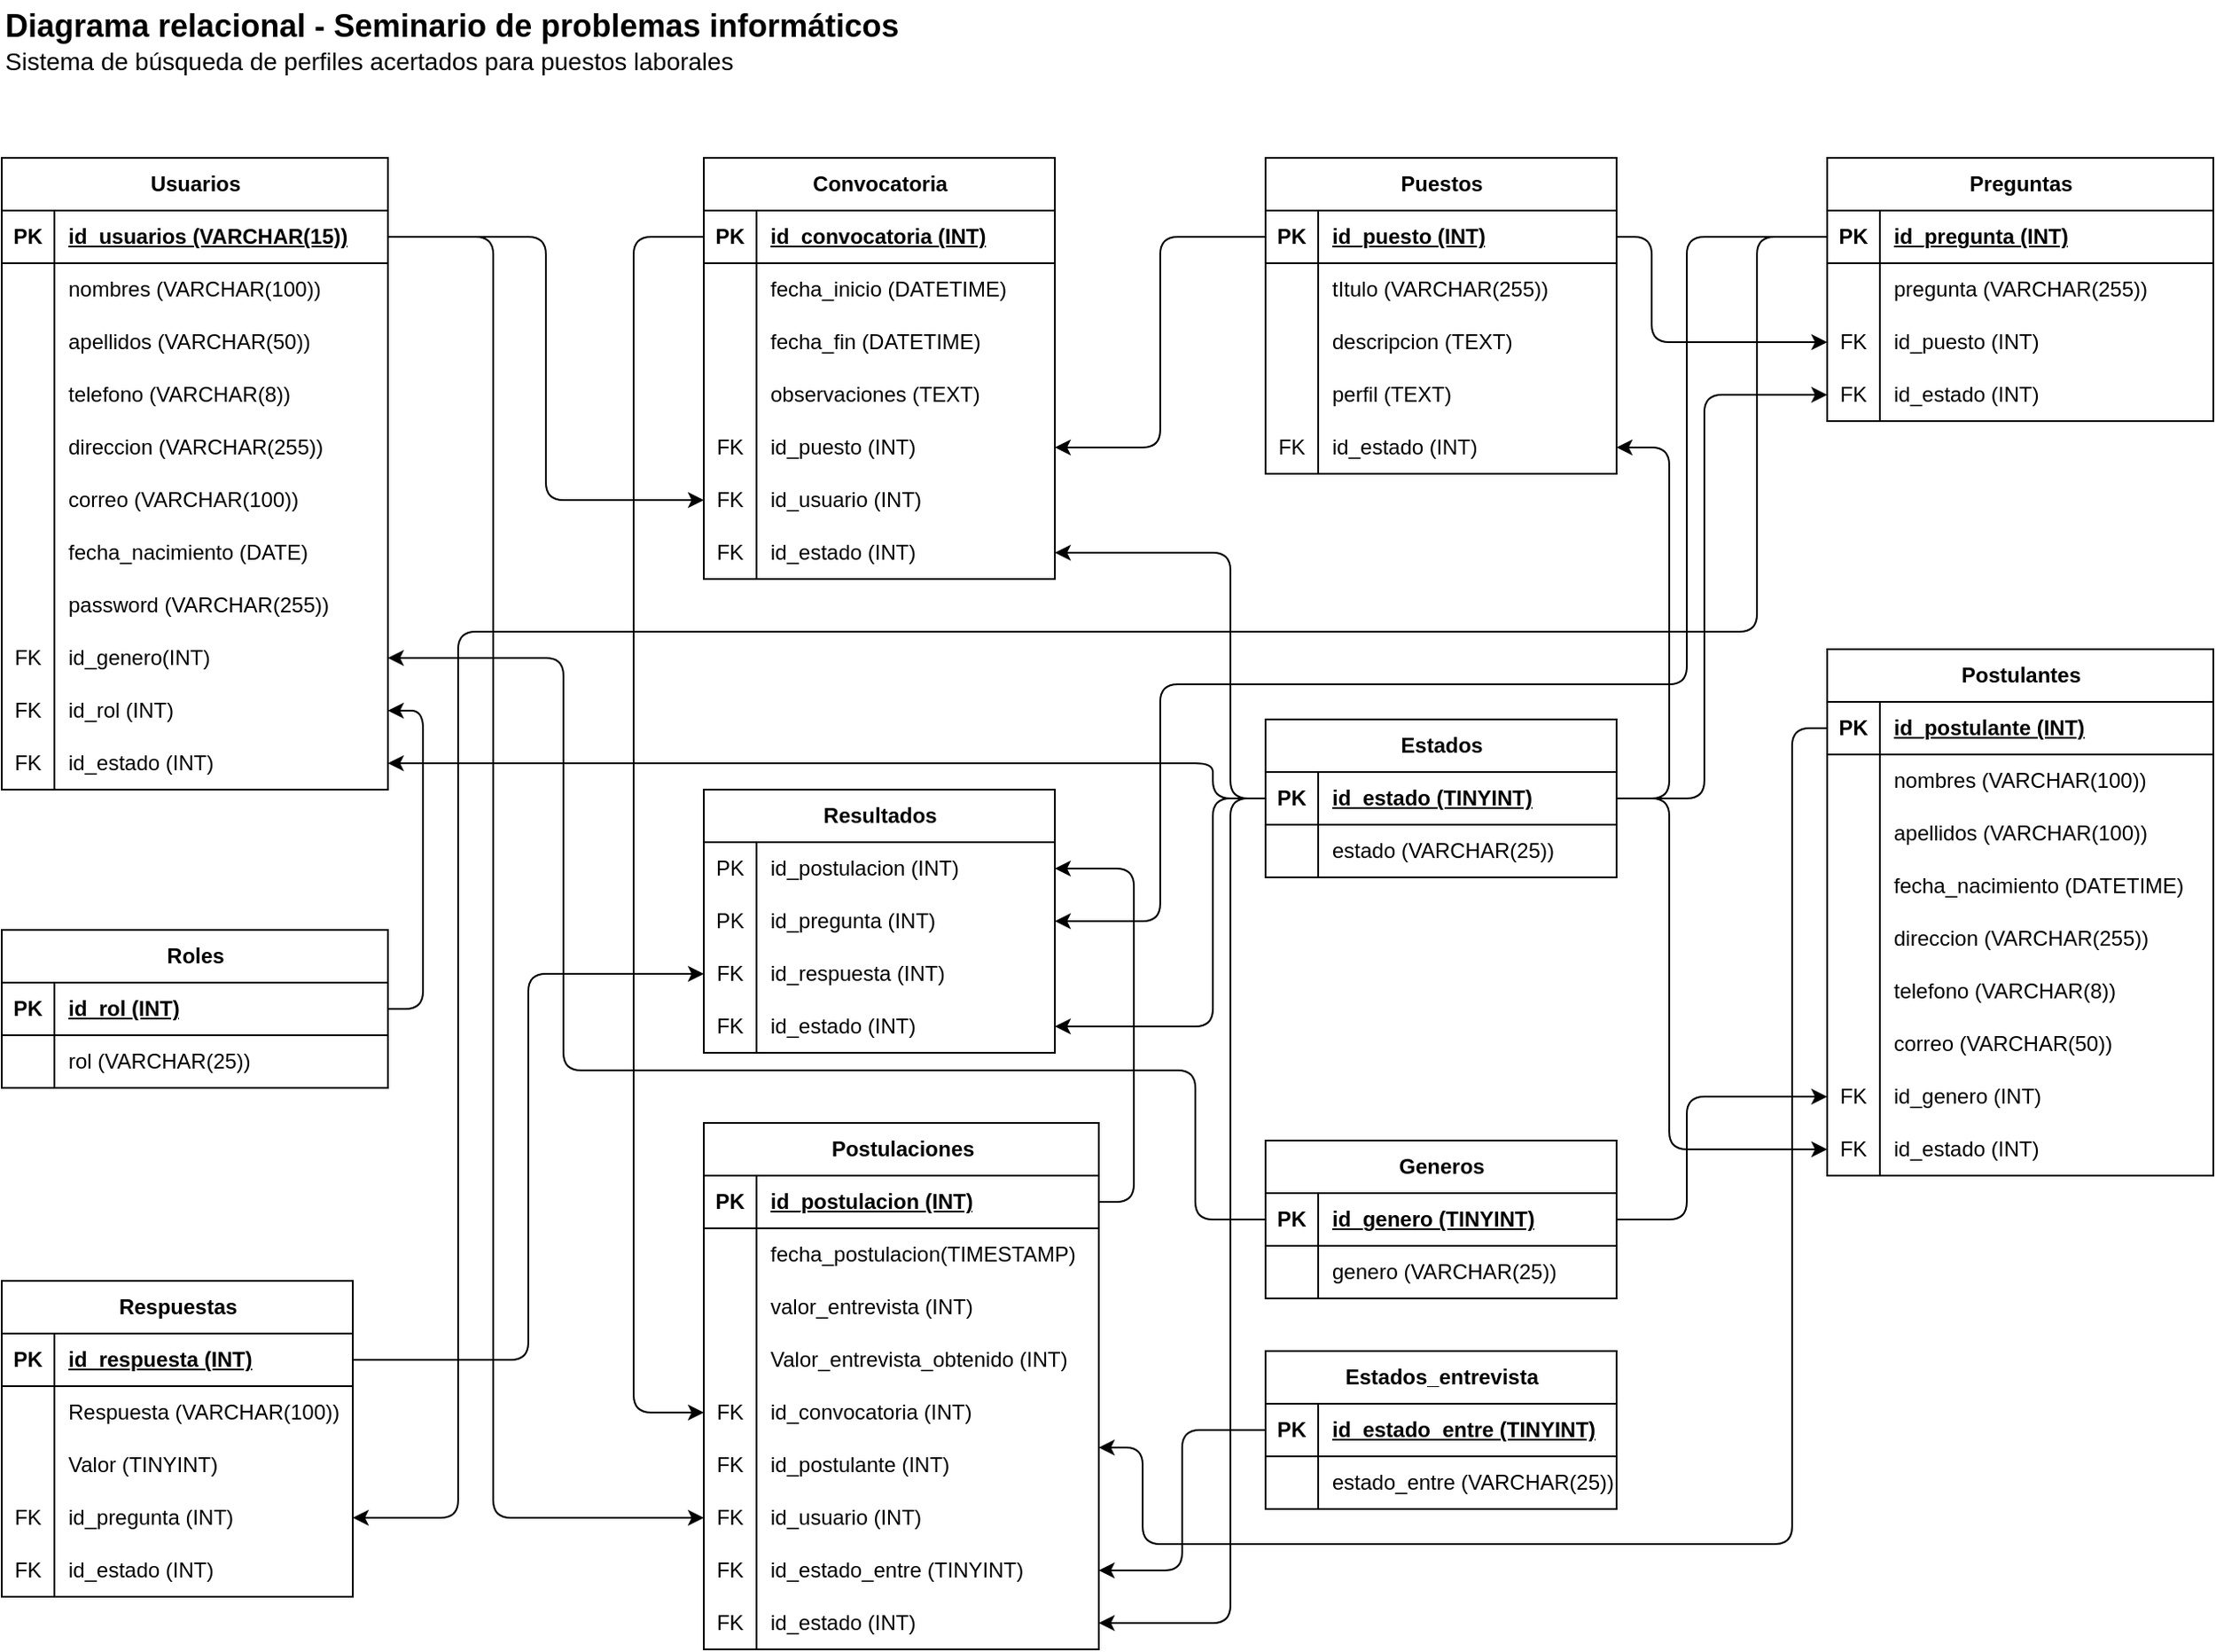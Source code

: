 <mxfile version="22.0.4" type="device">
  <diagram name="Página-1" id="9dQYUd1YBEg_ST1K6F_h">
    <mxGraphModel dx="1674" dy="806" grid="1" gridSize="10" guides="1" tooltips="1" connect="1" arrows="1" fold="1" page="1" pageScale="1" pageWidth="1500" pageHeight="1000" math="0" shadow="0">
      <root>
        <mxCell id="0" />
        <mxCell id="1" parent="0" />
        <mxCell id="MAq_-oLj8Az7OrpSZRzf-1" value="Convocatoria" style="shape=table;startSize=30;container=1;collapsible=1;childLayout=tableLayout;fixedRows=1;rowLines=0;fontStyle=1;align=center;resizeLast=1;html=1;" parent="1" vertex="1">
          <mxGeometry x="520" y="130" width="200" height="240" as="geometry" />
        </mxCell>
        <mxCell id="MAq_-oLj8Az7OrpSZRzf-2" value="" style="shape=tableRow;horizontal=0;startSize=0;swimlaneHead=0;swimlaneBody=0;fillColor=none;collapsible=0;dropTarget=0;points=[[0,0.5],[1,0.5]];portConstraint=eastwest;top=0;left=0;right=0;bottom=1;" parent="MAq_-oLj8Az7OrpSZRzf-1" vertex="1">
          <mxGeometry y="30" width="200" height="30" as="geometry" />
        </mxCell>
        <mxCell id="MAq_-oLj8Az7OrpSZRzf-3" value="PK" style="shape=partialRectangle;connectable=0;fillColor=none;top=0;left=0;bottom=0;right=0;fontStyle=1;overflow=hidden;whiteSpace=wrap;html=1;" parent="MAq_-oLj8Az7OrpSZRzf-2" vertex="1">
          <mxGeometry width="30" height="30" as="geometry">
            <mxRectangle width="30" height="30" as="alternateBounds" />
          </mxGeometry>
        </mxCell>
        <mxCell id="MAq_-oLj8Az7OrpSZRzf-4" value="id_convocatoria (INT)" style="shape=partialRectangle;connectable=0;fillColor=none;top=0;left=0;bottom=0;right=0;align=left;spacingLeft=6;fontStyle=5;overflow=hidden;whiteSpace=wrap;html=1;" parent="MAq_-oLj8Az7OrpSZRzf-2" vertex="1">
          <mxGeometry x="30" width="170" height="30" as="geometry">
            <mxRectangle width="170" height="30" as="alternateBounds" />
          </mxGeometry>
        </mxCell>
        <mxCell id="MAq_-oLj8Az7OrpSZRzf-8" value="" style="shape=tableRow;horizontal=0;startSize=0;swimlaneHead=0;swimlaneBody=0;fillColor=none;collapsible=0;dropTarget=0;points=[[0,0.5],[1,0.5]];portConstraint=eastwest;top=0;left=0;right=0;bottom=0;" parent="MAq_-oLj8Az7OrpSZRzf-1" vertex="1">
          <mxGeometry y="60" width="200" height="30" as="geometry" />
        </mxCell>
        <mxCell id="MAq_-oLj8Az7OrpSZRzf-9" value="" style="shape=partialRectangle;connectable=0;fillColor=none;top=0;left=0;bottom=0;right=0;editable=1;overflow=hidden;whiteSpace=wrap;html=1;" parent="MAq_-oLj8Az7OrpSZRzf-8" vertex="1">
          <mxGeometry width="30" height="30" as="geometry">
            <mxRectangle width="30" height="30" as="alternateBounds" />
          </mxGeometry>
        </mxCell>
        <mxCell id="MAq_-oLj8Az7OrpSZRzf-10" value="fecha_inicio (DATETIME)" style="shape=partialRectangle;connectable=0;fillColor=none;top=0;left=0;bottom=0;right=0;align=left;spacingLeft=6;overflow=hidden;whiteSpace=wrap;html=1;" parent="MAq_-oLj8Az7OrpSZRzf-8" vertex="1">
          <mxGeometry x="30" width="170" height="30" as="geometry">
            <mxRectangle width="170" height="30" as="alternateBounds" />
          </mxGeometry>
        </mxCell>
        <mxCell id="UmdIqPgHmDzu9G5IsD6D-52" style="shape=tableRow;horizontal=0;startSize=0;swimlaneHead=0;swimlaneBody=0;fillColor=none;collapsible=0;dropTarget=0;points=[[0,0.5],[1,0.5]];portConstraint=eastwest;top=0;left=0;right=0;bottom=0;" parent="MAq_-oLj8Az7OrpSZRzf-1" vertex="1">
          <mxGeometry y="90" width="200" height="30" as="geometry" />
        </mxCell>
        <mxCell id="UmdIqPgHmDzu9G5IsD6D-53" style="shape=partialRectangle;connectable=0;fillColor=none;top=0;left=0;bottom=0;right=0;editable=1;overflow=hidden;whiteSpace=wrap;html=1;" parent="UmdIqPgHmDzu9G5IsD6D-52" vertex="1">
          <mxGeometry width="30" height="30" as="geometry">
            <mxRectangle width="30" height="30" as="alternateBounds" />
          </mxGeometry>
        </mxCell>
        <mxCell id="UmdIqPgHmDzu9G5IsD6D-54" value="fecha_fin (DATETIME)" style="shape=partialRectangle;connectable=0;fillColor=none;top=0;left=0;bottom=0;right=0;align=left;spacingLeft=6;overflow=hidden;whiteSpace=wrap;html=1;" parent="UmdIqPgHmDzu9G5IsD6D-52" vertex="1">
          <mxGeometry x="30" width="170" height="30" as="geometry">
            <mxRectangle width="170" height="30" as="alternateBounds" />
          </mxGeometry>
        </mxCell>
        <mxCell id="MAq_-oLj8Az7OrpSZRzf-11" value="" style="shape=tableRow;horizontal=0;startSize=0;swimlaneHead=0;swimlaneBody=0;fillColor=none;collapsible=0;dropTarget=0;points=[[0,0.5],[1,0.5]];portConstraint=eastwest;top=0;left=0;right=0;bottom=0;" parent="MAq_-oLj8Az7OrpSZRzf-1" vertex="1">
          <mxGeometry y="120" width="200" height="30" as="geometry" />
        </mxCell>
        <mxCell id="MAq_-oLj8Az7OrpSZRzf-12" value="" style="shape=partialRectangle;connectable=0;fillColor=none;top=0;left=0;bottom=0;right=0;editable=1;overflow=hidden;whiteSpace=wrap;html=1;" parent="MAq_-oLj8Az7OrpSZRzf-11" vertex="1">
          <mxGeometry width="30" height="30" as="geometry">
            <mxRectangle width="30" height="30" as="alternateBounds" />
          </mxGeometry>
        </mxCell>
        <mxCell id="MAq_-oLj8Az7OrpSZRzf-13" value="observaciones (TEXT)" style="shape=partialRectangle;connectable=0;fillColor=none;top=0;left=0;bottom=0;right=0;align=left;spacingLeft=6;overflow=hidden;whiteSpace=wrap;html=1;" parent="MAq_-oLj8Az7OrpSZRzf-11" vertex="1">
          <mxGeometry x="30" width="170" height="30" as="geometry">
            <mxRectangle width="170" height="30" as="alternateBounds" />
          </mxGeometry>
        </mxCell>
        <mxCell id="UmdIqPgHmDzu9G5IsD6D-29" style="shape=tableRow;horizontal=0;startSize=0;swimlaneHead=0;swimlaneBody=0;fillColor=none;collapsible=0;dropTarget=0;points=[[0,0.5],[1,0.5]];portConstraint=eastwest;top=0;left=0;right=0;bottom=0;" parent="MAq_-oLj8Az7OrpSZRzf-1" vertex="1">
          <mxGeometry y="150" width="200" height="30" as="geometry" />
        </mxCell>
        <mxCell id="UmdIqPgHmDzu9G5IsD6D-30" value="FK" style="shape=partialRectangle;connectable=0;fillColor=none;top=0;left=0;bottom=0;right=0;editable=1;overflow=hidden;whiteSpace=wrap;html=1;" parent="UmdIqPgHmDzu9G5IsD6D-29" vertex="1">
          <mxGeometry width="30" height="30" as="geometry">
            <mxRectangle width="30" height="30" as="alternateBounds" />
          </mxGeometry>
        </mxCell>
        <mxCell id="UmdIqPgHmDzu9G5IsD6D-31" value="id_puesto (INT)" style="shape=partialRectangle;connectable=0;fillColor=none;top=0;left=0;bottom=0;right=0;align=left;spacingLeft=6;overflow=hidden;whiteSpace=wrap;html=1;" parent="UmdIqPgHmDzu9G5IsD6D-29" vertex="1">
          <mxGeometry x="30" width="170" height="30" as="geometry">
            <mxRectangle width="170" height="30" as="alternateBounds" />
          </mxGeometry>
        </mxCell>
        <mxCell id="AkYomOGXh2Y8uYkwBDMZ-42" style="shape=tableRow;horizontal=0;startSize=0;swimlaneHead=0;swimlaneBody=0;fillColor=none;collapsible=0;dropTarget=0;points=[[0,0.5],[1,0.5]];portConstraint=eastwest;top=0;left=0;right=0;bottom=0;" parent="MAq_-oLj8Az7OrpSZRzf-1" vertex="1">
          <mxGeometry y="180" width="200" height="30" as="geometry" />
        </mxCell>
        <mxCell id="AkYomOGXh2Y8uYkwBDMZ-43" value="FK" style="shape=partialRectangle;connectable=0;fillColor=none;top=0;left=0;bottom=0;right=0;editable=1;overflow=hidden;whiteSpace=wrap;html=1;" parent="AkYomOGXh2Y8uYkwBDMZ-42" vertex="1">
          <mxGeometry width="30" height="30" as="geometry">
            <mxRectangle width="30" height="30" as="alternateBounds" />
          </mxGeometry>
        </mxCell>
        <mxCell id="AkYomOGXh2Y8uYkwBDMZ-44" value="id_usuario (INT)" style="shape=partialRectangle;connectable=0;fillColor=none;top=0;left=0;bottom=0;right=0;align=left;spacingLeft=6;overflow=hidden;whiteSpace=wrap;html=1;" parent="AkYomOGXh2Y8uYkwBDMZ-42" vertex="1">
          <mxGeometry x="30" width="170" height="30" as="geometry">
            <mxRectangle width="170" height="30" as="alternateBounds" />
          </mxGeometry>
        </mxCell>
        <mxCell id="UmdIqPgHmDzu9G5IsD6D-11" style="shape=tableRow;horizontal=0;startSize=0;swimlaneHead=0;swimlaneBody=0;fillColor=none;collapsible=0;dropTarget=0;points=[[0,0.5],[1,0.5]];portConstraint=eastwest;top=0;left=0;right=0;bottom=0;" parent="MAq_-oLj8Az7OrpSZRzf-1" vertex="1">
          <mxGeometry y="210" width="200" height="30" as="geometry" />
        </mxCell>
        <mxCell id="UmdIqPgHmDzu9G5IsD6D-12" value="FK" style="shape=partialRectangle;connectable=0;fillColor=none;top=0;left=0;bottom=0;right=0;editable=1;overflow=hidden;whiteSpace=wrap;html=1;" parent="UmdIqPgHmDzu9G5IsD6D-11" vertex="1">
          <mxGeometry width="30" height="30" as="geometry">
            <mxRectangle width="30" height="30" as="alternateBounds" />
          </mxGeometry>
        </mxCell>
        <mxCell id="UmdIqPgHmDzu9G5IsD6D-13" value="id_estado (INT)" style="shape=partialRectangle;connectable=0;fillColor=none;top=0;left=0;bottom=0;right=0;align=left;spacingLeft=6;overflow=hidden;whiteSpace=wrap;html=1;" parent="UmdIqPgHmDzu9G5IsD6D-11" vertex="1">
          <mxGeometry x="30" width="170" height="30" as="geometry">
            <mxRectangle width="170" height="30" as="alternateBounds" />
          </mxGeometry>
        </mxCell>
        <mxCell id="MAq_-oLj8Az7OrpSZRzf-14" value="Postulantes" style="shape=table;startSize=30;container=1;collapsible=1;childLayout=tableLayout;fixedRows=1;rowLines=0;fontStyle=1;align=center;resizeLast=1;html=1;" parent="1" vertex="1">
          <mxGeometry x="1160" y="410" width="220" height="300" as="geometry" />
        </mxCell>
        <mxCell id="MAq_-oLj8Az7OrpSZRzf-15" value="" style="shape=tableRow;horizontal=0;startSize=0;swimlaneHead=0;swimlaneBody=0;fillColor=none;collapsible=0;dropTarget=0;points=[[0,0.5],[1,0.5]];portConstraint=eastwest;top=0;left=0;right=0;bottom=1;" parent="MAq_-oLj8Az7OrpSZRzf-14" vertex="1">
          <mxGeometry y="30" width="220" height="30" as="geometry" />
        </mxCell>
        <mxCell id="MAq_-oLj8Az7OrpSZRzf-16" value="PK" style="shape=partialRectangle;connectable=0;fillColor=none;top=0;left=0;bottom=0;right=0;fontStyle=1;overflow=hidden;whiteSpace=wrap;html=1;" parent="MAq_-oLj8Az7OrpSZRzf-15" vertex="1">
          <mxGeometry width="30" height="30" as="geometry">
            <mxRectangle width="30" height="30" as="alternateBounds" />
          </mxGeometry>
        </mxCell>
        <mxCell id="MAq_-oLj8Az7OrpSZRzf-17" value="id_postulante (INT)" style="shape=partialRectangle;connectable=0;fillColor=none;top=0;left=0;bottom=0;right=0;align=left;spacingLeft=6;fontStyle=5;overflow=hidden;whiteSpace=wrap;html=1;" parent="MAq_-oLj8Az7OrpSZRzf-15" vertex="1">
          <mxGeometry x="30" width="190" height="30" as="geometry">
            <mxRectangle width="190" height="30" as="alternateBounds" />
          </mxGeometry>
        </mxCell>
        <mxCell id="MAq_-oLj8Az7OrpSZRzf-21" value="" style="shape=tableRow;horizontal=0;startSize=0;swimlaneHead=0;swimlaneBody=0;fillColor=none;collapsible=0;dropTarget=0;points=[[0,0.5],[1,0.5]];portConstraint=eastwest;top=0;left=0;right=0;bottom=0;" parent="MAq_-oLj8Az7OrpSZRzf-14" vertex="1">
          <mxGeometry y="60" width="220" height="30" as="geometry" />
        </mxCell>
        <mxCell id="MAq_-oLj8Az7OrpSZRzf-22" value="" style="shape=partialRectangle;connectable=0;fillColor=none;top=0;left=0;bottom=0;right=0;editable=1;overflow=hidden;whiteSpace=wrap;html=1;" parent="MAq_-oLj8Az7OrpSZRzf-21" vertex="1">
          <mxGeometry width="30" height="30" as="geometry">
            <mxRectangle width="30" height="30" as="alternateBounds" />
          </mxGeometry>
        </mxCell>
        <mxCell id="MAq_-oLj8Az7OrpSZRzf-23" value="nombres (VARCHAR(100))" style="shape=partialRectangle;connectable=0;fillColor=none;top=0;left=0;bottom=0;right=0;align=left;spacingLeft=6;overflow=hidden;whiteSpace=wrap;html=1;" parent="MAq_-oLj8Az7OrpSZRzf-21" vertex="1">
          <mxGeometry x="30" width="190" height="30" as="geometry">
            <mxRectangle width="190" height="30" as="alternateBounds" />
          </mxGeometry>
        </mxCell>
        <mxCell id="MAq_-oLj8Az7OrpSZRzf-24" value="" style="shape=tableRow;horizontal=0;startSize=0;swimlaneHead=0;swimlaneBody=0;fillColor=none;collapsible=0;dropTarget=0;points=[[0,0.5],[1,0.5]];portConstraint=eastwest;top=0;left=0;right=0;bottom=0;" parent="MAq_-oLj8Az7OrpSZRzf-14" vertex="1">
          <mxGeometry y="90" width="220" height="30" as="geometry" />
        </mxCell>
        <mxCell id="MAq_-oLj8Az7OrpSZRzf-25" value="" style="shape=partialRectangle;connectable=0;fillColor=none;top=0;left=0;bottom=0;right=0;editable=1;overflow=hidden;whiteSpace=wrap;html=1;" parent="MAq_-oLj8Az7OrpSZRzf-24" vertex="1">
          <mxGeometry width="30" height="30" as="geometry">
            <mxRectangle width="30" height="30" as="alternateBounds" />
          </mxGeometry>
        </mxCell>
        <mxCell id="MAq_-oLj8Az7OrpSZRzf-26" value="apellidos (VARCHAR(100))" style="shape=partialRectangle;connectable=0;fillColor=none;top=0;left=0;bottom=0;right=0;align=left;spacingLeft=6;overflow=hidden;whiteSpace=wrap;html=1;" parent="MAq_-oLj8Az7OrpSZRzf-24" vertex="1">
          <mxGeometry x="30" width="190" height="30" as="geometry">
            <mxRectangle width="190" height="30" as="alternateBounds" />
          </mxGeometry>
        </mxCell>
        <mxCell id="MAq_-oLj8Az7OrpSZRzf-101" style="shape=tableRow;horizontal=0;startSize=0;swimlaneHead=0;swimlaneBody=0;fillColor=none;collapsible=0;dropTarget=0;points=[[0,0.5],[1,0.5]];portConstraint=eastwest;top=0;left=0;right=0;bottom=0;" parent="MAq_-oLj8Az7OrpSZRzf-14" vertex="1">
          <mxGeometry y="120" width="220" height="30" as="geometry" />
        </mxCell>
        <mxCell id="MAq_-oLj8Az7OrpSZRzf-102" style="shape=partialRectangle;connectable=0;fillColor=none;top=0;left=0;bottom=0;right=0;editable=1;overflow=hidden;whiteSpace=wrap;html=1;" parent="MAq_-oLj8Az7OrpSZRzf-101" vertex="1">
          <mxGeometry width="30" height="30" as="geometry">
            <mxRectangle width="30" height="30" as="alternateBounds" />
          </mxGeometry>
        </mxCell>
        <mxCell id="MAq_-oLj8Az7OrpSZRzf-103" value="fecha_nacimiento (DATETIME)" style="shape=partialRectangle;connectable=0;fillColor=none;top=0;left=0;bottom=0;right=0;align=left;spacingLeft=6;overflow=hidden;whiteSpace=wrap;html=1;" parent="MAq_-oLj8Az7OrpSZRzf-101" vertex="1">
          <mxGeometry x="30" width="190" height="30" as="geometry">
            <mxRectangle width="190" height="30" as="alternateBounds" />
          </mxGeometry>
        </mxCell>
        <mxCell id="cnOiPhZgO8jlVo5PG_V--10" style="shape=tableRow;horizontal=0;startSize=0;swimlaneHead=0;swimlaneBody=0;fillColor=none;collapsible=0;dropTarget=0;points=[[0,0.5],[1,0.5]];portConstraint=eastwest;top=0;left=0;right=0;bottom=0;" parent="MAq_-oLj8Az7OrpSZRzf-14" vertex="1">
          <mxGeometry y="150" width="220" height="30" as="geometry" />
        </mxCell>
        <mxCell id="cnOiPhZgO8jlVo5PG_V--11" style="shape=partialRectangle;connectable=0;fillColor=none;top=0;left=0;bottom=0;right=0;editable=1;overflow=hidden;whiteSpace=wrap;html=1;" parent="cnOiPhZgO8jlVo5PG_V--10" vertex="1">
          <mxGeometry width="30" height="30" as="geometry">
            <mxRectangle width="30" height="30" as="alternateBounds" />
          </mxGeometry>
        </mxCell>
        <mxCell id="cnOiPhZgO8jlVo5PG_V--12" value="direccion (VARCHAR(255))" style="shape=partialRectangle;connectable=0;fillColor=none;top=0;left=0;bottom=0;right=0;align=left;spacingLeft=6;overflow=hidden;whiteSpace=wrap;html=1;" parent="cnOiPhZgO8jlVo5PG_V--10" vertex="1">
          <mxGeometry x="30" width="190" height="30" as="geometry">
            <mxRectangle width="190" height="30" as="alternateBounds" />
          </mxGeometry>
        </mxCell>
        <mxCell id="cnOiPhZgO8jlVo5PG_V--4" style="shape=tableRow;horizontal=0;startSize=0;swimlaneHead=0;swimlaneBody=0;fillColor=none;collapsible=0;dropTarget=0;points=[[0,0.5],[1,0.5]];portConstraint=eastwest;top=0;left=0;right=0;bottom=0;" parent="MAq_-oLj8Az7OrpSZRzf-14" vertex="1">
          <mxGeometry y="180" width="220" height="30" as="geometry" />
        </mxCell>
        <mxCell id="cnOiPhZgO8jlVo5PG_V--5" style="shape=partialRectangle;connectable=0;fillColor=none;top=0;left=0;bottom=0;right=0;editable=1;overflow=hidden;whiteSpace=wrap;html=1;" parent="cnOiPhZgO8jlVo5PG_V--4" vertex="1">
          <mxGeometry width="30" height="30" as="geometry">
            <mxRectangle width="30" height="30" as="alternateBounds" />
          </mxGeometry>
        </mxCell>
        <mxCell id="cnOiPhZgO8jlVo5PG_V--6" value="telefono (VARCHAR(8))" style="shape=partialRectangle;connectable=0;fillColor=none;top=0;left=0;bottom=0;right=0;align=left;spacingLeft=6;overflow=hidden;whiteSpace=wrap;html=1;" parent="cnOiPhZgO8jlVo5PG_V--4" vertex="1">
          <mxGeometry x="30" width="190" height="30" as="geometry">
            <mxRectangle width="190" height="30" as="alternateBounds" />
          </mxGeometry>
        </mxCell>
        <mxCell id="cnOiPhZgO8jlVo5PG_V--7" style="shape=tableRow;horizontal=0;startSize=0;swimlaneHead=0;swimlaneBody=0;fillColor=none;collapsible=0;dropTarget=0;points=[[0,0.5],[1,0.5]];portConstraint=eastwest;top=0;left=0;right=0;bottom=0;" parent="MAq_-oLj8Az7OrpSZRzf-14" vertex="1">
          <mxGeometry y="210" width="220" height="30" as="geometry" />
        </mxCell>
        <mxCell id="cnOiPhZgO8jlVo5PG_V--8" style="shape=partialRectangle;connectable=0;fillColor=none;top=0;left=0;bottom=0;right=0;editable=1;overflow=hidden;whiteSpace=wrap;html=1;" parent="cnOiPhZgO8jlVo5PG_V--7" vertex="1">
          <mxGeometry width="30" height="30" as="geometry">
            <mxRectangle width="30" height="30" as="alternateBounds" />
          </mxGeometry>
        </mxCell>
        <mxCell id="cnOiPhZgO8jlVo5PG_V--9" value="correo (VARCHAR(50))" style="shape=partialRectangle;connectable=0;fillColor=none;top=0;left=0;bottom=0;right=0;align=left;spacingLeft=6;overflow=hidden;whiteSpace=wrap;html=1;" parent="cnOiPhZgO8jlVo5PG_V--7" vertex="1">
          <mxGeometry x="30" width="190" height="30" as="geometry">
            <mxRectangle width="190" height="30" as="alternateBounds" />
          </mxGeometry>
        </mxCell>
        <mxCell id="UmdIqPgHmDzu9G5IsD6D-32" style="shape=tableRow;horizontal=0;startSize=0;swimlaneHead=0;swimlaneBody=0;fillColor=none;collapsible=0;dropTarget=0;points=[[0,0.5],[1,0.5]];portConstraint=eastwest;top=0;left=0;right=0;bottom=0;" parent="MAq_-oLj8Az7OrpSZRzf-14" vertex="1">
          <mxGeometry y="240" width="220" height="30" as="geometry" />
        </mxCell>
        <mxCell id="UmdIqPgHmDzu9G5IsD6D-33" value="FK" style="shape=partialRectangle;connectable=0;fillColor=none;top=0;left=0;bottom=0;right=0;editable=1;overflow=hidden;whiteSpace=wrap;html=1;" parent="UmdIqPgHmDzu9G5IsD6D-32" vertex="1">
          <mxGeometry width="30" height="30" as="geometry">
            <mxRectangle width="30" height="30" as="alternateBounds" />
          </mxGeometry>
        </mxCell>
        <mxCell id="UmdIqPgHmDzu9G5IsD6D-34" value="id_genero (INT)" style="shape=partialRectangle;connectable=0;fillColor=none;top=0;left=0;bottom=0;right=0;align=left;spacingLeft=6;overflow=hidden;whiteSpace=wrap;html=1;" parent="UmdIqPgHmDzu9G5IsD6D-32" vertex="1">
          <mxGeometry x="30" width="190" height="30" as="geometry">
            <mxRectangle width="190" height="30" as="alternateBounds" />
          </mxGeometry>
        </mxCell>
        <mxCell id="UmdIqPgHmDzu9G5IsD6D-14" style="shape=tableRow;horizontal=0;startSize=0;swimlaneHead=0;swimlaneBody=0;fillColor=none;collapsible=0;dropTarget=0;points=[[0,0.5],[1,0.5]];portConstraint=eastwest;top=0;left=0;right=0;bottom=0;" parent="MAq_-oLj8Az7OrpSZRzf-14" vertex="1">
          <mxGeometry y="270" width="220" height="30" as="geometry" />
        </mxCell>
        <mxCell id="UmdIqPgHmDzu9G5IsD6D-15" value="FK" style="shape=partialRectangle;connectable=0;fillColor=none;top=0;left=0;bottom=0;right=0;editable=1;overflow=hidden;whiteSpace=wrap;html=1;" parent="UmdIqPgHmDzu9G5IsD6D-14" vertex="1">
          <mxGeometry width="30" height="30" as="geometry">
            <mxRectangle width="30" height="30" as="alternateBounds" />
          </mxGeometry>
        </mxCell>
        <mxCell id="UmdIqPgHmDzu9G5IsD6D-16" value="id_estado (INT)" style="shape=partialRectangle;connectable=0;fillColor=none;top=0;left=0;bottom=0;right=0;align=left;spacingLeft=6;overflow=hidden;whiteSpace=wrap;html=1;" parent="UmdIqPgHmDzu9G5IsD6D-14" vertex="1">
          <mxGeometry x="30" width="190" height="30" as="geometry">
            <mxRectangle width="190" height="30" as="alternateBounds" />
          </mxGeometry>
        </mxCell>
        <mxCell id="MAq_-oLj8Az7OrpSZRzf-27" value="Puestos" style="shape=table;startSize=30;container=1;collapsible=1;childLayout=tableLayout;fixedRows=1;rowLines=0;fontStyle=1;align=center;resizeLast=1;html=1;" parent="1" vertex="1">
          <mxGeometry x="840.0" y="130" width="200" height="180" as="geometry" />
        </mxCell>
        <mxCell id="MAq_-oLj8Az7OrpSZRzf-28" value="" style="shape=tableRow;horizontal=0;startSize=0;swimlaneHead=0;swimlaneBody=0;fillColor=none;collapsible=0;dropTarget=0;points=[[0,0.5],[1,0.5]];portConstraint=eastwest;top=0;left=0;right=0;bottom=1;" parent="MAq_-oLj8Az7OrpSZRzf-27" vertex="1">
          <mxGeometry y="30" width="200" height="30" as="geometry" />
        </mxCell>
        <mxCell id="MAq_-oLj8Az7OrpSZRzf-29" value="PK" style="shape=partialRectangle;connectable=0;fillColor=none;top=0;left=0;bottom=0;right=0;fontStyle=1;overflow=hidden;whiteSpace=wrap;html=1;" parent="MAq_-oLj8Az7OrpSZRzf-28" vertex="1">
          <mxGeometry width="30" height="30" as="geometry">
            <mxRectangle width="30" height="30" as="alternateBounds" />
          </mxGeometry>
        </mxCell>
        <mxCell id="MAq_-oLj8Az7OrpSZRzf-30" value="id_puesto (INT)" style="shape=partialRectangle;connectable=0;fillColor=none;top=0;left=0;bottom=0;right=0;align=left;spacingLeft=6;fontStyle=5;overflow=hidden;whiteSpace=wrap;html=1;" parent="MAq_-oLj8Az7OrpSZRzf-28" vertex="1">
          <mxGeometry x="30" width="170" height="30" as="geometry">
            <mxRectangle width="170" height="30" as="alternateBounds" />
          </mxGeometry>
        </mxCell>
        <mxCell id="MAq_-oLj8Az7OrpSZRzf-31" value="" style="shape=tableRow;horizontal=0;startSize=0;swimlaneHead=0;swimlaneBody=0;fillColor=none;collapsible=0;dropTarget=0;points=[[0,0.5],[1,0.5]];portConstraint=eastwest;top=0;left=0;right=0;bottom=0;" parent="MAq_-oLj8Az7OrpSZRzf-27" vertex="1">
          <mxGeometry y="60" width="200" height="30" as="geometry" />
        </mxCell>
        <mxCell id="MAq_-oLj8Az7OrpSZRzf-32" value="" style="shape=partialRectangle;connectable=0;fillColor=none;top=0;left=0;bottom=0;right=0;editable=1;overflow=hidden;whiteSpace=wrap;html=1;" parent="MAq_-oLj8Az7OrpSZRzf-31" vertex="1">
          <mxGeometry width="30" height="30" as="geometry">
            <mxRectangle width="30" height="30" as="alternateBounds" />
          </mxGeometry>
        </mxCell>
        <mxCell id="MAq_-oLj8Az7OrpSZRzf-33" value="tItulo (VARCHAR(255))" style="shape=partialRectangle;connectable=0;fillColor=none;top=0;left=0;bottom=0;right=0;align=left;spacingLeft=6;overflow=hidden;whiteSpace=wrap;html=1;" parent="MAq_-oLj8Az7OrpSZRzf-31" vertex="1">
          <mxGeometry x="30" width="170" height="30" as="geometry">
            <mxRectangle width="170" height="30" as="alternateBounds" />
          </mxGeometry>
        </mxCell>
        <mxCell id="MAq_-oLj8Az7OrpSZRzf-34" value="" style="shape=tableRow;horizontal=0;startSize=0;swimlaneHead=0;swimlaneBody=0;fillColor=none;collapsible=0;dropTarget=0;points=[[0,0.5],[1,0.5]];portConstraint=eastwest;top=0;left=0;right=0;bottom=0;" parent="MAq_-oLj8Az7OrpSZRzf-27" vertex="1">
          <mxGeometry y="90" width="200" height="30" as="geometry" />
        </mxCell>
        <mxCell id="MAq_-oLj8Az7OrpSZRzf-35" value="" style="shape=partialRectangle;connectable=0;fillColor=none;top=0;left=0;bottom=0;right=0;editable=1;overflow=hidden;whiteSpace=wrap;html=1;" parent="MAq_-oLj8Az7OrpSZRzf-34" vertex="1">
          <mxGeometry width="30" height="30" as="geometry">
            <mxRectangle width="30" height="30" as="alternateBounds" />
          </mxGeometry>
        </mxCell>
        <mxCell id="MAq_-oLj8Az7OrpSZRzf-36" value="descripcion (TEXT)" style="shape=partialRectangle;connectable=0;fillColor=none;top=0;left=0;bottom=0;right=0;align=left;spacingLeft=6;overflow=hidden;whiteSpace=wrap;html=1;" parent="MAq_-oLj8Az7OrpSZRzf-34" vertex="1">
          <mxGeometry x="30" width="170" height="30" as="geometry">
            <mxRectangle width="170" height="30" as="alternateBounds" />
          </mxGeometry>
        </mxCell>
        <mxCell id="MAq_-oLj8Az7OrpSZRzf-37" value="" style="shape=tableRow;horizontal=0;startSize=0;swimlaneHead=0;swimlaneBody=0;fillColor=none;collapsible=0;dropTarget=0;points=[[0,0.5],[1,0.5]];portConstraint=eastwest;top=0;left=0;right=0;bottom=0;" parent="MAq_-oLj8Az7OrpSZRzf-27" vertex="1">
          <mxGeometry y="120" width="200" height="30" as="geometry" />
        </mxCell>
        <mxCell id="MAq_-oLj8Az7OrpSZRzf-38" value="" style="shape=partialRectangle;connectable=0;fillColor=none;top=0;left=0;bottom=0;right=0;editable=1;overflow=hidden;whiteSpace=wrap;html=1;" parent="MAq_-oLj8Az7OrpSZRzf-37" vertex="1">
          <mxGeometry width="30" height="30" as="geometry">
            <mxRectangle width="30" height="30" as="alternateBounds" />
          </mxGeometry>
        </mxCell>
        <mxCell id="MAq_-oLj8Az7OrpSZRzf-39" value="perfil (TEXT)" style="shape=partialRectangle;connectable=0;fillColor=none;top=0;left=0;bottom=0;right=0;align=left;spacingLeft=6;overflow=hidden;whiteSpace=wrap;html=1;" parent="MAq_-oLj8Az7OrpSZRzf-37" vertex="1">
          <mxGeometry x="30" width="170" height="30" as="geometry">
            <mxRectangle width="170" height="30" as="alternateBounds" />
          </mxGeometry>
        </mxCell>
        <mxCell id="UmdIqPgHmDzu9G5IsD6D-17" style="shape=tableRow;horizontal=0;startSize=0;swimlaneHead=0;swimlaneBody=0;fillColor=none;collapsible=0;dropTarget=0;points=[[0,0.5],[1,0.5]];portConstraint=eastwest;top=0;left=0;right=0;bottom=0;" parent="MAq_-oLj8Az7OrpSZRzf-27" vertex="1">
          <mxGeometry y="150" width="200" height="30" as="geometry" />
        </mxCell>
        <mxCell id="UmdIqPgHmDzu9G5IsD6D-18" value="FK" style="shape=partialRectangle;connectable=0;fillColor=none;top=0;left=0;bottom=0;right=0;editable=1;overflow=hidden;whiteSpace=wrap;html=1;" parent="UmdIqPgHmDzu9G5IsD6D-17" vertex="1">
          <mxGeometry width="30" height="30" as="geometry">
            <mxRectangle width="30" height="30" as="alternateBounds" />
          </mxGeometry>
        </mxCell>
        <mxCell id="UmdIqPgHmDzu9G5IsD6D-19" value="id_estado (INT)" style="shape=partialRectangle;connectable=0;fillColor=none;top=0;left=0;bottom=0;right=0;align=left;spacingLeft=6;overflow=hidden;whiteSpace=wrap;html=1;" parent="UmdIqPgHmDzu9G5IsD6D-17" vertex="1">
          <mxGeometry x="30" width="170" height="30" as="geometry">
            <mxRectangle width="170" height="30" as="alternateBounds" />
          </mxGeometry>
        </mxCell>
        <mxCell id="MAq_-oLj8Az7OrpSZRzf-40" value="Preguntas" style="shape=table;startSize=30;container=1;collapsible=1;childLayout=tableLayout;fixedRows=1;rowLines=0;fontStyle=1;align=center;resizeLast=1;html=1;" parent="1" vertex="1">
          <mxGeometry x="1160" y="130" width="220" height="150" as="geometry" />
        </mxCell>
        <mxCell id="MAq_-oLj8Az7OrpSZRzf-41" value="" style="shape=tableRow;horizontal=0;startSize=0;swimlaneHead=0;swimlaneBody=0;fillColor=none;collapsible=0;dropTarget=0;points=[[0,0.5],[1,0.5]];portConstraint=eastwest;top=0;left=0;right=0;bottom=1;" parent="MAq_-oLj8Az7OrpSZRzf-40" vertex="1">
          <mxGeometry y="30" width="220" height="30" as="geometry" />
        </mxCell>
        <mxCell id="MAq_-oLj8Az7OrpSZRzf-42" value="PK" style="shape=partialRectangle;connectable=0;fillColor=none;top=0;left=0;bottom=0;right=0;fontStyle=1;overflow=hidden;whiteSpace=wrap;html=1;" parent="MAq_-oLj8Az7OrpSZRzf-41" vertex="1">
          <mxGeometry width="30" height="30" as="geometry">
            <mxRectangle width="30" height="30" as="alternateBounds" />
          </mxGeometry>
        </mxCell>
        <mxCell id="MAq_-oLj8Az7OrpSZRzf-43" value="id_pregunta (INT)" style="shape=partialRectangle;connectable=0;fillColor=none;top=0;left=0;bottom=0;right=0;align=left;spacingLeft=6;fontStyle=5;overflow=hidden;whiteSpace=wrap;html=1;" parent="MAq_-oLj8Az7OrpSZRzf-41" vertex="1">
          <mxGeometry x="30" width="190" height="30" as="geometry">
            <mxRectangle width="190" height="30" as="alternateBounds" />
          </mxGeometry>
        </mxCell>
        <mxCell id="MAq_-oLj8Az7OrpSZRzf-44" value="" style="shape=tableRow;horizontal=0;startSize=0;swimlaneHead=0;swimlaneBody=0;fillColor=none;collapsible=0;dropTarget=0;points=[[0,0.5],[1,0.5]];portConstraint=eastwest;top=0;left=0;right=0;bottom=0;" parent="MAq_-oLj8Az7OrpSZRzf-40" vertex="1">
          <mxGeometry y="60" width="220" height="30" as="geometry" />
        </mxCell>
        <mxCell id="MAq_-oLj8Az7OrpSZRzf-45" value="" style="shape=partialRectangle;connectable=0;fillColor=none;top=0;left=0;bottom=0;right=0;editable=1;overflow=hidden;whiteSpace=wrap;html=1;" parent="MAq_-oLj8Az7OrpSZRzf-44" vertex="1">
          <mxGeometry width="30" height="30" as="geometry">
            <mxRectangle width="30" height="30" as="alternateBounds" />
          </mxGeometry>
        </mxCell>
        <mxCell id="MAq_-oLj8Az7OrpSZRzf-46" value="pregunta (VARCHAR(255))" style="shape=partialRectangle;connectable=0;fillColor=none;top=0;left=0;bottom=0;right=0;align=left;spacingLeft=6;overflow=hidden;whiteSpace=wrap;html=1;" parent="MAq_-oLj8Az7OrpSZRzf-44" vertex="1">
          <mxGeometry x="30" width="190" height="30" as="geometry">
            <mxRectangle width="190" height="30" as="alternateBounds" />
          </mxGeometry>
        </mxCell>
        <mxCell id="MAq_-oLj8Az7OrpSZRzf-47" value="" style="shape=tableRow;horizontal=0;startSize=0;swimlaneHead=0;swimlaneBody=0;fillColor=none;collapsible=0;dropTarget=0;points=[[0,0.5],[1,0.5]];portConstraint=eastwest;top=0;left=0;right=0;bottom=0;" parent="MAq_-oLj8Az7OrpSZRzf-40" vertex="1">
          <mxGeometry y="90" width="220" height="30" as="geometry" />
        </mxCell>
        <mxCell id="MAq_-oLj8Az7OrpSZRzf-48" value="FK" style="shape=partialRectangle;connectable=0;fillColor=none;top=0;left=0;bottom=0;right=0;editable=1;overflow=hidden;whiteSpace=wrap;html=1;" parent="MAq_-oLj8Az7OrpSZRzf-47" vertex="1">
          <mxGeometry width="30" height="30" as="geometry">
            <mxRectangle width="30" height="30" as="alternateBounds" />
          </mxGeometry>
        </mxCell>
        <mxCell id="MAq_-oLj8Az7OrpSZRzf-49" value="id_puesto (INT)" style="shape=partialRectangle;connectable=0;fillColor=none;top=0;left=0;bottom=0;right=0;align=left;spacingLeft=6;overflow=hidden;whiteSpace=wrap;html=1;" parent="MAq_-oLj8Az7OrpSZRzf-47" vertex="1">
          <mxGeometry x="30" width="190" height="30" as="geometry">
            <mxRectangle width="190" height="30" as="alternateBounds" />
          </mxGeometry>
        </mxCell>
        <mxCell id="UmdIqPgHmDzu9G5IsD6D-20" style="shape=tableRow;horizontal=0;startSize=0;swimlaneHead=0;swimlaneBody=0;fillColor=none;collapsible=0;dropTarget=0;points=[[0,0.5],[1,0.5]];portConstraint=eastwest;top=0;left=0;right=0;bottom=0;" parent="MAq_-oLj8Az7OrpSZRzf-40" vertex="1">
          <mxGeometry y="120" width="220" height="30" as="geometry" />
        </mxCell>
        <mxCell id="UmdIqPgHmDzu9G5IsD6D-21" value="FK" style="shape=partialRectangle;connectable=0;fillColor=none;top=0;left=0;bottom=0;right=0;editable=1;overflow=hidden;whiteSpace=wrap;html=1;" parent="UmdIqPgHmDzu9G5IsD6D-20" vertex="1">
          <mxGeometry width="30" height="30" as="geometry">
            <mxRectangle width="30" height="30" as="alternateBounds" />
          </mxGeometry>
        </mxCell>
        <mxCell id="UmdIqPgHmDzu9G5IsD6D-22" value="id_estado (INT)" style="shape=partialRectangle;connectable=0;fillColor=none;top=0;left=0;bottom=0;right=0;align=left;spacingLeft=6;overflow=hidden;whiteSpace=wrap;html=1;" parent="UmdIqPgHmDzu9G5IsD6D-20" vertex="1">
          <mxGeometry x="30" width="190" height="30" as="geometry">
            <mxRectangle width="190" height="30" as="alternateBounds" />
          </mxGeometry>
        </mxCell>
        <mxCell id="MAq_-oLj8Az7OrpSZRzf-59" value="Respuestas" style="shape=table;startSize=30;container=1;collapsible=1;childLayout=tableLayout;fixedRows=1;rowLines=0;fontStyle=1;align=center;resizeLast=1;html=1;" parent="1" vertex="1">
          <mxGeometry x="120" y="770" width="200" height="180" as="geometry" />
        </mxCell>
        <mxCell id="MAq_-oLj8Az7OrpSZRzf-60" value="" style="shape=tableRow;horizontal=0;startSize=0;swimlaneHead=0;swimlaneBody=0;fillColor=none;collapsible=0;dropTarget=0;points=[[0,0.5],[1,0.5]];portConstraint=eastwest;top=0;left=0;right=0;bottom=1;" parent="MAq_-oLj8Az7OrpSZRzf-59" vertex="1">
          <mxGeometry y="30" width="200" height="30" as="geometry" />
        </mxCell>
        <mxCell id="MAq_-oLj8Az7OrpSZRzf-61" value="PK" style="shape=partialRectangle;connectable=0;fillColor=none;top=0;left=0;bottom=0;right=0;fontStyle=1;overflow=hidden;whiteSpace=wrap;html=1;" parent="MAq_-oLj8Az7OrpSZRzf-60" vertex="1">
          <mxGeometry width="30" height="30" as="geometry">
            <mxRectangle width="30" height="30" as="alternateBounds" />
          </mxGeometry>
        </mxCell>
        <mxCell id="MAq_-oLj8Az7OrpSZRzf-62" value="id_respuesta (INT)" style="shape=partialRectangle;connectable=0;fillColor=none;top=0;left=0;bottom=0;right=0;align=left;spacingLeft=6;fontStyle=5;overflow=hidden;whiteSpace=wrap;html=1;" parent="MAq_-oLj8Az7OrpSZRzf-60" vertex="1">
          <mxGeometry x="30" width="170" height="30" as="geometry">
            <mxRectangle width="170" height="30" as="alternateBounds" />
          </mxGeometry>
        </mxCell>
        <mxCell id="MAq_-oLj8Az7OrpSZRzf-63" value="" style="shape=tableRow;horizontal=0;startSize=0;swimlaneHead=0;swimlaneBody=0;fillColor=none;collapsible=0;dropTarget=0;points=[[0,0.5],[1,0.5]];portConstraint=eastwest;top=0;left=0;right=0;bottom=0;" parent="MAq_-oLj8Az7OrpSZRzf-59" vertex="1">
          <mxGeometry y="60" width="200" height="30" as="geometry" />
        </mxCell>
        <mxCell id="MAq_-oLj8Az7OrpSZRzf-64" value="" style="shape=partialRectangle;connectable=0;fillColor=none;top=0;left=0;bottom=0;right=0;editable=1;overflow=hidden;whiteSpace=wrap;html=1;" parent="MAq_-oLj8Az7OrpSZRzf-63" vertex="1">
          <mxGeometry width="30" height="30" as="geometry">
            <mxRectangle width="30" height="30" as="alternateBounds" />
          </mxGeometry>
        </mxCell>
        <mxCell id="MAq_-oLj8Az7OrpSZRzf-65" value="Respuesta (VARCHAR(100))" style="shape=partialRectangle;connectable=0;fillColor=none;top=0;left=0;bottom=0;right=0;align=left;spacingLeft=6;overflow=hidden;whiteSpace=wrap;html=1;" parent="MAq_-oLj8Az7OrpSZRzf-63" vertex="1">
          <mxGeometry x="30" width="170" height="30" as="geometry">
            <mxRectangle width="170" height="30" as="alternateBounds" />
          </mxGeometry>
        </mxCell>
        <mxCell id="MAq_-oLj8Az7OrpSZRzf-66" value="" style="shape=tableRow;horizontal=0;startSize=0;swimlaneHead=0;swimlaneBody=0;fillColor=none;collapsible=0;dropTarget=0;points=[[0,0.5],[1,0.5]];portConstraint=eastwest;top=0;left=0;right=0;bottom=0;" parent="MAq_-oLj8Az7OrpSZRzf-59" vertex="1">
          <mxGeometry y="90" width="200" height="30" as="geometry" />
        </mxCell>
        <mxCell id="MAq_-oLj8Az7OrpSZRzf-67" value="" style="shape=partialRectangle;connectable=0;fillColor=none;top=0;left=0;bottom=0;right=0;editable=1;overflow=hidden;whiteSpace=wrap;html=1;" parent="MAq_-oLj8Az7OrpSZRzf-66" vertex="1">
          <mxGeometry width="30" height="30" as="geometry">
            <mxRectangle width="30" height="30" as="alternateBounds" />
          </mxGeometry>
        </mxCell>
        <mxCell id="MAq_-oLj8Az7OrpSZRzf-68" value="Valor (TINYINT)" style="shape=partialRectangle;connectable=0;fillColor=none;top=0;left=0;bottom=0;right=0;align=left;spacingLeft=6;overflow=hidden;whiteSpace=wrap;html=1;" parent="MAq_-oLj8Az7OrpSZRzf-66" vertex="1">
          <mxGeometry x="30" width="170" height="30" as="geometry">
            <mxRectangle width="170" height="30" as="alternateBounds" />
          </mxGeometry>
        </mxCell>
        <mxCell id="MAq_-oLj8Az7OrpSZRzf-69" value="" style="shape=tableRow;horizontal=0;startSize=0;swimlaneHead=0;swimlaneBody=0;fillColor=none;collapsible=0;dropTarget=0;points=[[0,0.5],[1,0.5]];portConstraint=eastwest;top=0;left=0;right=0;bottom=0;" parent="MAq_-oLj8Az7OrpSZRzf-59" vertex="1">
          <mxGeometry y="120" width="200" height="30" as="geometry" />
        </mxCell>
        <mxCell id="MAq_-oLj8Az7OrpSZRzf-70" value="FK" style="shape=partialRectangle;connectable=0;fillColor=none;top=0;left=0;bottom=0;right=0;editable=1;overflow=hidden;whiteSpace=wrap;html=1;" parent="MAq_-oLj8Az7OrpSZRzf-69" vertex="1">
          <mxGeometry width="30" height="30" as="geometry">
            <mxRectangle width="30" height="30" as="alternateBounds" />
          </mxGeometry>
        </mxCell>
        <mxCell id="MAq_-oLj8Az7OrpSZRzf-71" value="id_pregunta (INT)" style="shape=partialRectangle;connectable=0;fillColor=none;top=0;left=0;bottom=0;right=0;align=left;spacingLeft=6;overflow=hidden;whiteSpace=wrap;html=1;" parent="MAq_-oLj8Az7OrpSZRzf-69" vertex="1">
          <mxGeometry x="30" width="170" height="30" as="geometry">
            <mxRectangle width="170" height="30" as="alternateBounds" />
          </mxGeometry>
        </mxCell>
        <mxCell id="jqNlbkxBsSLsZCL611au-1" style="shape=tableRow;horizontal=0;startSize=0;swimlaneHead=0;swimlaneBody=0;fillColor=none;collapsible=0;dropTarget=0;points=[[0,0.5],[1,0.5]];portConstraint=eastwest;top=0;left=0;right=0;bottom=0;" parent="MAq_-oLj8Az7OrpSZRzf-59" vertex="1">
          <mxGeometry y="150" width="200" height="30" as="geometry" />
        </mxCell>
        <mxCell id="jqNlbkxBsSLsZCL611au-2" value="FK" style="shape=partialRectangle;connectable=0;fillColor=none;top=0;left=0;bottom=0;right=0;editable=1;overflow=hidden;whiteSpace=wrap;html=1;" parent="jqNlbkxBsSLsZCL611au-1" vertex="1">
          <mxGeometry width="30" height="30" as="geometry">
            <mxRectangle width="30" height="30" as="alternateBounds" />
          </mxGeometry>
        </mxCell>
        <mxCell id="jqNlbkxBsSLsZCL611au-3" value="id_estado (INT)" style="shape=partialRectangle;connectable=0;fillColor=none;top=0;left=0;bottom=0;right=0;align=left;spacingLeft=6;overflow=hidden;whiteSpace=wrap;html=1;" parent="jqNlbkxBsSLsZCL611au-1" vertex="1">
          <mxGeometry x="30" width="170" height="30" as="geometry">
            <mxRectangle width="170" height="30" as="alternateBounds" />
          </mxGeometry>
        </mxCell>
        <mxCell id="MAq_-oLj8Az7OrpSZRzf-85" value="Resultados" style="shape=table;startSize=30;container=1;collapsible=1;childLayout=tableLayout;fixedRows=1;rowLines=0;fontStyle=1;align=center;resizeLast=1;html=1;" parent="1" vertex="1">
          <mxGeometry x="520" y="490" width="200" height="150" as="geometry" />
        </mxCell>
        <mxCell id="MAq_-oLj8Az7OrpSZRzf-89" value="" style="shape=tableRow;horizontal=0;startSize=0;swimlaneHead=0;swimlaneBody=0;fillColor=none;collapsible=0;dropTarget=0;points=[[0,0.5],[1,0.5]];portConstraint=eastwest;top=0;left=0;right=0;bottom=0;" parent="MAq_-oLj8Az7OrpSZRzf-85" vertex="1">
          <mxGeometry y="30" width="200" height="30" as="geometry" />
        </mxCell>
        <mxCell id="MAq_-oLj8Az7OrpSZRzf-90" value="PK" style="shape=partialRectangle;connectable=0;fillColor=none;top=0;left=0;bottom=0;right=0;editable=1;overflow=hidden;whiteSpace=wrap;html=1;" parent="MAq_-oLj8Az7OrpSZRzf-89" vertex="1">
          <mxGeometry width="30" height="30" as="geometry">
            <mxRectangle width="30" height="30" as="alternateBounds" />
          </mxGeometry>
        </mxCell>
        <mxCell id="MAq_-oLj8Az7OrpSZRzf-91" value="id_postulacion (INT)" style="shape=partialRectangle;connectable=0;fillColor=none;top=0;left=0;bottom=0;right=0;align=left;spacingLeft=6;overflow=hidden;whiteSpace=wrap;html=1;" parent="MAq_-oLj8Az7OrpSZRzf-89" vertex="1">
          <mxGeometry x="30" width="170" height="30" as="geometry">
            <mxRectangle width="170" height="30" as="alternateBounds" />
          </mxGeometry>
        </mxCell>
        <mxCell id="yvP8fWyma2wABcB4eAtx-1" style="shape=tableRow;horizontal=0;startSize=0;swimlaneHead=0;swimlaneBody=0;fillColor=none;collapsible=0;dropTarget=0;points=[[0,0.5],[1,0.5]];portConstraint=eastwest;top=0;left=0;right=0;bottom=0;" parent="MAq_-oLj8Az7OrpSZRzf-85" vertex="1">
          <mxGeometry y="60" width="200" height="30" as="geometry" />
        </mxCell>
        <mxCell id="yvP8fWyma2wABcB4eAtx-2" value="PK" style="shape=partialRectangle;connectable=0;fillColor=none;top=0;left=0;bottom=0;right=0;editable=1;overflow=hidden;whiteSpace=wrap;html=1;" parent="yvP8fWyma2wABcB4eAtx-1" vertex="1">
          <mxGeometry width="30" height="30" as="geometry">
            <mxRectangle width="30" height="30" as="alternateBounds" />
          </mxGeometry>
        </mxCell>
        <mxCell id="yvP8fWyma2wABcB4eAtx-3" value="id_pregunta (INT)" style="shape=partialRectangle;connectable=0;fillColor=none;top=0;left=0;bottom=0;right=0;align=left;spacingLeft=6;overflow=hidden;whiteSpace=wrap;html=1;" parent="yvP8fWyma2wABcB4eAtx-1" vertex="1">
          <mxGeometry x="30" width="170" height="30" as="geometry">
            <mxRectangle width="170" height="30" as="alternateBounds" />
          </mxGeometry>
        </mxCell>
        <mxCell id="MAq_-oLj8Az7OrpSZRzf-95" value="" style="shape=tableRow;horizontal=0;startSize=0;swimlaneHead=0;swimlaneBody=0;fillColor=none;collapsible=0;dropTarget=0;points=[[0,0.5],[1,0.5]];portConstraint=eastwest;top=0;left=0;right=0;bottom=0;" parent="MAq_-oLj8Az7OrpSZRzf-85" vertex="1">
          <mxGeometry y="90" width="200" height="30" as="geometry" />
        </mxCell>
        <mxCell id="MAq_-oLj8Az7OrpSZRzf-96" value="FK" style="shape=partialRectangle;connectable=0;fillColor=none;top=0;left=0;bottom=0;right=0;editable=1;overflow=hidden;whiteSpace=wrap;html=1;" parent="MAq_-oLj8Az7OrpSZRzf-95" vertex="1">
          <mxGeometry width="30" height="30" as="geometry">
            <mxRectangle width="30" height="30" as="alternateBounds" />
          </mxGeometry>
        </mxCell>
        <mxCell id="MAq_-oLj8Az7OrpSZRzf-97" value="id_respuesta (INT)" style="shape=partialRectangle;connectable=0;fillColor=none;top=0;left=0;bottom=0;right=0;align=left;spacingLeft=6;overflow=hidden;whiteSpace=wrap;html=1;" parent="MAq_-oLj8Az7OrpSZRzf-95" vertex="1">
          <mxGeometry x="30" width="170" height="30" as="geometry">
            <mxRectangle width="170" height="30" as="alternateBounds" />
          </mxGeometry>
        </mxCell>
        <mxCell id="UmdIqPgHmDzu9G5IsD6D-23" style="shape=tableRow;horizontal=0;startSize=0;swimlaneHead=0;swimlaneBody=0;fillColor=none;collapsible=0;dropTarget=0;points=[[0,0.5],[1,0.5]];portConstraint=eastwest;top=0;left=0;right=0;bottom=0;" parent="MAq_-oLj8Az7OrpSZRzf-85" vertex="1">
          <mxGeometry y="120" width="200" height="30" as="geometry" />
        </mxCell>
        <mxCell id="UmdIqPgHmDzu9G5IsD6D-24" value="FK" style="shape=partialRectangle;connectable=0;fillColor=none;top=0;left=0;bottom=0;right=0;editable=1;overflow=hidden;whiteSpace=wrap;html=1;" parent="UmdIqPgHmDzu9G5IsD6D-23" vertex="1">
          <mxGeometry width="30" height="30" as="geometry">
            <mxRectangle width="30" height="30" as="alternateBounds" />
          </mxGeometry>
        </mxCell>
        <mxCell id="UmdIqPgHmDzu9G5IsD6D-25" value="id_estado (INT)" style="shape=partialRectangle;connectable=0;fillColor=none;top=0;left=0;bottom=0;right=0;align=left;spacingLeft=6;overflow=hidden;whiteSpace=wrap;html=1;" parent="UmdIqPgHmDzu9G5IsD6D-23" vertex="1">
          <mxGeometry x="30" width="170" height="30" as="geometry">
            <mxRectangle width="170" height="30" as="alternateBounds" />
          </mxGeometry>
        </mxCell>
        <mxCell id="MAq_-oLj8Az7OrpSZRzf-104" value="Generos" style="shape=table;startSize=30;container=1;collapsible=1;childLayout=tableLayout;fixedRows=1;rowLines=0;fontStyle=1;align=center;resizeLast=1;html=1;" parent="1" vertex="1">
          <mxGeometry x="840.0" y="690" width="200" height="90" as="geometry" />
        </mxCell>
        <mxCell id="MAq_-oLj8Az7OrpSZRzf-105" value="" style="shape=tableRow;horizontal=0;startSize=0;swimlaneHead=0;swimlaneBody=0;fillColor=none;collapsible=0;dropTarget=0;points=[[0,0.5],[1,0.5]];portConstraint=eastwest;top=0;left=0;right=0;bottom=1;" parent="MAq_-oLj8Az7OrpSZRzf-104" vertex="1">
          <mxGeometry y="30" width="200" height="30" as="geometry" />
        </mxCell>
        <mxCell id="MAq_-oLj8Az7OrpSZRzf-106" value="PK" style="shape=partialRectangle;connectable=0;fillColor=none;top=0;left=0;bottom=0;right=0;fontStyle=1;overflow=hidden;whiteSpace=wrap;html=1;" parent="MAq_-oLj8Az7OrpSZRzf-105" vertex="1">
          <mxGeometry width="30" height="30" as="geometry">
            <mxRectangle width="30" height="30" as="alternateBounds" />
          </mxGeometry>
        </mxCell>
        <mxCell id="MAq_-oLj8Az7OrpSZRzf-107" value="id_genero (TINYINT)" style="shape=partialRectangle;connectable=0;fillColor=none;top=0;left=0;bottom=0;right=0;align=left;spacingLeft=6;fontStyle=5;overflow=hidden;whiteSpace=wrap;html=1;" parent="MAq_-oLj8Az7OrpSZRzf-105" vertex="1">
          <mxGeometry x="30" width="170" height="30" as="geometry">
            <mxRectangle width="170" height="30" as="alternateBounds" />
          </mxGeometry>
        </mxCell>
        <mxCell id="MAq_-oLj8Az7OrpSZRzf-108" value="" style="shape=tableRow;horizontal=0;startSize=0;swimlaneHead=0;swimlaneBody=0;fillColor=none;collapsible=0;dropTarget=0;points=[[0,0.5],[1,0.5]];portConstraint=eastwest;top=0;left=0;right=0;bottom=0;" parent="MAq_-oLj8Az7OrpSZRzf-104" vertex="1">
          <mxGeometry y="60" width="200" height="30" as="geometry" />
        </mxCell>
        <mxCell id="MAq_-oLj8Az7OrpSZRzf-109" value="" style="shape=partialRectangle;connectable=0;fillColor=none;top=0;left=0;bottom=0;right=0;editable=1;overflow=hidden;whiteSpace=wrap;html=1;" parent="MAq_-oLj8Az7OrpSZRzf-108" vertex="1">
          <mxGeometry width="30" height="30" as="geometry">
            <mxRectangle width="30" height="30" as="alternateBounds" />
          </mxGeometry>
        </mxCell>
        <mxCell id="MAq_-oLj8Az7OrpSZRzf-110" value="genero (VARCHAR(25))" style="shape=partialRectangle;connectable=0;fillColor=none;top=0;left=0;bottom=0;right=0;align=left;spacingLeft=6;overflow=hidden;whiteSpace=wrap;html=1;" parent="MAq_-oLj8Az7OrpSZRzf-108" vertex="1">
          <mxGeometry x="30" width="170" height="30" as="geometry">
            <mxRectangle width="170" height="30" as="alternateBounds" />
          </mxGeometry>
        </mxCell>
        <mxCell id="UmdIqPgHmDzu9G5IsD6D-1" value="Estados" style="shape=table;startSize=30;container=1;collapsible=1;childLayout=tableLayout;fixedRows=1;rowLines=0;fontStyle=1;align=center;resizeLast=1;html=1;" parent="1" vertex="1">
          <mxGeometry x="840.0" y="450" width="200" height="90" as="geometry" />
        </mxCell>
        <mxCell id="UmdIqPgHmDzu9G5IsD6D-2" value="" style="shape=tableRow;horizontal=0;startSize=0;swimlaneHead=0;swimlaneBody=0;fillColor=none;collapsible=0;dropTarget=0;points=[[0,0.5],[1,0.5]];portConstraint=eastwest;top=0;left=0;right=0;bottom=1;" parent="UmdIqPgHmDzu9G5IsD6D-1" vertex="1">
          <mxGeometry y="30" width="200" height="30" as="geometry" />
        </mxCell>
        <mxCell id="UmdIqPgHmDzu9G5IsD6D-3" value="PK" style="shape=partialRectangle;connectable=0;fillColor=none;top=0;left=0;bottom=0;right=0;fontStyle=1;overflow=hidden;whiteSpace=wrap;html=1;" parent="UmdIqPgHmDzu9G5IsD6D-2" vertex="1">
          <mxGeometry width="30" height="30" as="geometry">
            <mxRectangle width="30" height="30" as="alternateBounds" />
          </mxGeometry>
        </mxCell>
        <mxCell id="UmdIqPgHmDzu9G5IsD6D-4" value="id_estado (TINYINT)" style="shape=partialRectangle;connectable=0;fillColor=none;top=0;left=0;bottom=0;right=0;align=left;spacingLeft=6;fontStyle=5;overflow=hidden;whiteSpace=wrap;html=1;" parent="UmdIqPgHmDzu9G5IsD6D-2" vertex="1">
          <mxGeometry x="30" width="170" height="30" as="geometry">
            <mxRectangle width="170" height="30" as="alternateBounds" />
          </mxGeometry>
        </mxCell>
        <mxCell id="UmdIqPgHmDzu9G5IsD6D-5" value="" style="shape=tableRow;horizontal=0;startSize=0;swimlaneHead=0;swimlaneBody=0;fillColor=none;collapsible=0;dropTarget=0;points=[[0,0.5],[1,0.5]];portConstraint=eastwest;top=0;left=0;right=0;bottom=0;" parent="UmdIqPgHmDzu9G5IsD6D-1" vertex="1">
          <mxGeometry y="60" width="200" height="30" as="geometry" />
        </mxCell>
        <mxCell id="UmdIqPgHmDzu9G5IsD6D-6" value="" style="shape=partialRectangle;connectable=0;fillColor=none;top=0;left=0;bottom=0;right=0;editable=1;overflow=hidden;whiteSpace=wrap;html=1;" parent="UmdIqPgHmDzu9G5IsD6D-5" vertex="1">
          <mxGeometry width="30" height="30" as="geometry">
            <mxRectangle width="30" height="30" as="alternateBounds" />
          </mxGeometry>
        </mxCell>
        <mxCell id="UmdIqPgHmDzu9G5IsD6D-7" value="estado (VARCHAR(25))" style="shape=partialRectangle;connectable=0;fillColor=none;top=0;left=0;bottom=0;right=0;align=left;spacingLeft=6;overflow=hidden;whiteSpace=wrap;html=1;" parent="UmdIqPgHmDzu9G5IsD6D-5" vertex="1">
          <mxGeometry x="30" width="170" height="30" as="geometry">
            <mxRectangle width="170" height="30" as="alternateBounds" />
          </mxGeometry>
        </mxCell>
        <mxCell id="UmdIqPgHmDzu9G5IsD6D-36" style="rounded=1;orthogonalLoop=1;jettySize=auto;html=1;exitX=0;exitY=0.5;exitDx=0;exitDy=0;entryX=1;entryY=0.5;entryDx=0;entryDy=0;edgeStyle=orthogonalEdgeStyle;" parent="1" source="MAq_-oLj8Az7OrpSZRzf-28" target="UmdIqPgHmDzu9G5IsD6D-29" edge="1">
          <mxGeometry relative="1" as="geometry" />
        </mxCell>
        <mxCell id="UmdIqPgHmDzu9G5IsD6D-40" style="edgeStyle=orthogonalEdgeStyle;rounded=1;orthogonalLoop=1;jettySize=auto;html=1;exitX=1;exitY=0.5;exitDx=0;exitDy=0;entryX=0;entryY=0.5;entryDx=0;entryDy=0;" parent="1" source="MAq_-oLj8Az7OrpSZRzf-28" target="MAq_-oLj8Az7OrpSZRzf-47" edge="1">
          <mxGeometry relative="1" as="geometry">
            <Array as="points">
              <mxPoint x="1060" y="175" />
              <mxPoint x="1060" y="235" />
            </Array>
          </mxGeometry>
        </mxCell>
        <mxCell id="UmdIqPgHmDzu9G5IsD6D-41" style="edgeStyle=orthogonalEdgeStyle;rounded=1;orthogonalLoop=1;jettySize=auto;html=1;exitX=1;exitY=0.5;exitDx=0;exitDy=0;entryX=0;entryY=0.5;entryDx=0;entryDy=0;" parent="1" source="MAq_-oLj8Az7OrpSZRzf-105" target="UmdIqPgHmDzu9G5IsD6D-32" edge="1">
          <mxGeometry relative="1" as="geometry">
            <Array as="points">
              <mxPoint x="1080" y="735" />
              <mxPoint x="1080" y="665" />
            </Array>
          </mxGeometry>
        </mxCell>
        <mxCell id="UmdIqPgHmDzu9G5IsD6D-42" style="edgeStyle=orthogonalEdgeStyle;rounded=1;orthogonalLoop=1;jettySize=auto;html=1;exitX=0;exitY=0.5;exitDx=0;exitDy=0;entryX=0;entryY=0.5;entryDx=0;entryDy=0;" parent="1" source="MAq_-oLj8Az7OrpSZRzf-2" target="UmdIqPgHmDzu9G5IsD6D-62" edge="1">
          <mxGeometry relative="1" as="geometry">
            <Array as="points">
              <mxPoint x="480" y="175" />
              <mxPoint x="480" y="845" />
            </Array>
          </mxGeometry>
        </mxCell>
        <mxCell id="UmdIqPgHmDzu9G5IsD6D-48" style="edgeStyle=orthogonalEdgeStyle;rounded=1;orthogonalLoop=1;jettySize=auto;html=1;exitX=1;exitY=0.5;exitDx=0;exitDy=0;entryX=0;entryY=0.5;entryDx=0;entryDy=0;" parent="1" source="MAq_-oLj8Az7OrpSZRzf-60" target="MAq_-oLj8Az7OrpSZRzf-95" edge="1">
          <mxGeometry relative="1" as="geometry">
            <mxPoint x="460" y="610" as="targetPoint" />
          </mxGeometry>
        </mxCell>
        <mxCell id="UmdIqPgHmDzu9G5IsD6D-51" value="&lt;b&gt;&lt;font style=&quot;font-size: 18px;&quot;&gt;Diagrama relacional - Seminario de problemas informáticos&lt;/font&gt;&lt;/b&gt;" style="text;html=1;strokeColor=none;fillColor=none;align=left;verticalAlign=middle;whiteSpace=wrap;rounded=0;" parent="1" vertex="1">
          <mxGeometry x="120" y="40" width="585" height="30" as="geometry" />
        </mxCell>
        <mxCell id="UmdIqPgHmDzu9G5IsD6D-68" style="edgeStyle=orthogonalEdgeStyle;rounded=1;orthogonalLoop=1;jettySize=auto;html=1;exitX=0;exitY=0.5;exitDx=0;exitDy=0;" parent="1" source="MAq_-oLj8Az7OrpSZRzf-15" target="UmdIqPgHmDzu9G5IsD6D-65" edge="1">
          <mxGeometry relative="1" as="geometry">
            <Array as="points">
              <mxPoint x="1140" y="455" />
              <mxPoint x="1140" y="920" />
              <mxPoint x="770" y="920" />
              <mxPoint x="770" y="865" />
            </Array>
          </mxGeometry>
        </mxCell>
        <mxCell id="UmdIqPgHmDzu9G5IsD6D-70" value="&lt;font style=&quot;font-size: 14px;&quot;&gt;Sistema de búsqueda&amp;nbsp;de perfiles acertados para puestos laborales&lt;/font&gt;" style="text;html=1;strokeColor=none;fillColor=none;align=left;verticalAlign=middle;whiteSpace=wrap;rounded=0;" parent="1" vertex="1">
          <mxGeometry x="120" y="60" width="585" height="30" as="geometry" />
        </mxCell>
        <mxCell id="UmdIqPgHmDzu9G5IsD6D-74" style="edgeStyle=orthogonalEdgeStyle;rounded=0;orthogonalLoop=1;jettySize=auto;html=1;exitX=0;exitY=0.5;exitDx=0;exitDy=0;entryX=0;entryY=0.5;entryDx=0;entryDy=0;" parent="1" source="UmdIqPgHmDzu9G5IsD6D-2" edge="1">
          <mxGeometry relative="1" as="geometry">
            <Array as="points">
              <mxPoint x="800" y="475" />
              <mxPoint x="330" y="475" />
              <mxPoint x="330" y="845" />
              <mxPoint x="480" y="845" />
            </Array>
          </mxGeometry>
        </mxCell>
        <mxCell id="AkYomOGXh2Y8uYkwBDMZ-1" value="Usuarios" style="shape=table;startSize=30;container=1;collapsible=1;childLayout=tableLayout;fixedRows=1;rowLines=0;fontStyle=1;align=center;resizeLast=1;html=1;" parent="1" vertex="1">
          <mxGeometry x="120" y="130" width="220" height="360" as="geometry" />
        </mxCell>
        <mxCell id="AkYomOGXh2Y8uYkwBDMZ-2" value="" style="shape=tableRow;horizontal=0;startSize=0;swimlaneHead=0;swimlaneBody=0;fillColor=none;collapsible=0;dropTarget=0;points=[[0,0.5],[1,0.5]];portConstraint=eastwest;top=0;left=0;right=0;bottom=1;" parent="AkYomOGXh2Y8uYkwBDMZ-1" vertex="1">
          <mxGeometry y="30" width="220" height="30" as="geometry" />
        </mxCell>
        <mxCell id="AkYomOGXh2Y8uYkwBDMZ-3" value="PK" style="shape=partialRectangle;connectable=0;fillColor=none;top=0;left=0;bottom=0;right=0;fontStyle=1;overflow=hidden;whiteSpace=wrap;html=1;" parent="AkYomOGXh2Y8uYkwBDMZ-2" vertex="1">
          <mxGeometry width="30" height="30" as="geometry">
            <mxRectangle width="30" height="30" as="alternateBounds" />
          </mxGeometry>
        </mxCell>
        <mxCell id="AkYomOGXh2Y8uYkwBDMZ-4" value="id_usuarios (VARCHAR(15))" style="shape=partialRectangle;connectable=0;fillColor=none;top=0;left=0;bottom=0;right=0;align=left;spacingLeft=6;fontStyle=5;overflow=hidden;whiteSpace=wrap;html=1;" parent="AkYomOGXh2Y8uYkwBDMZ-2" vertex="1">
          <mxGeometry x="30" width="190" height="30" as="geometry">
            <mxRectangle width="190" height="30" as="alternateBounds" />
          </mxGeometry>
        </mxCell>
        <mxCell id="AkYomOGXh2Y8uYkwBDMZ-5" value="" style="shape=tableRow;horizontal=0;startSize=0;swimlaneHead=0;swimlaneBody=0;fillColor=none;collapsible=0;dropTarget=0;points=[[0,0.5],[1,0.5]];portConstraint=eastwest;top=0;left=0;right=0;bottom=0;" parent="AkYomOGXh2Y8uYkwBDMZ-1" vertex="1">
          <mxGeometry y="60" width="220" height="30" as="geometry" />
        </mxCell>
        <mxCell id="AkYomOGXh2Y8uYkwBDMZ-6" value="" style="shape=partialRectangle;connectable=0;fillColor=none;top=0;left=0;bottom=0;right=0;editable=1;overflow=hidden;whiteSpace=wrap;html=1;" parent="AkYomOGXh2Y8uYkwBDMZ-5" vertex="1">
          <mxGeometry width="30" height="30" as="geometry">
            <mxRectangle width="30" height="30" as="alternateBounds" />
          </mxGeometry>
        </mxCell>
        <mxCell id="AkYomOGXh2Y8uYkwBDMZ-7" value="nombres (VARCHAR(100))" style="shape=partialRectangle;connectable=0;fillColor=none;top=0;left=0;bottom=0;right=0;align=left;spacingLeft=6;overflow=hidden;whiteSpace=wrap;html=1;" parent="AkYomOGXh2Y8uYkwBDMZ-5" vertex="1">
          <mxGeometry x="30" width="190" height="30" as="geometry">
            <mxRectangle width="190" height="30" as="alternateBounds" />
          </mxGeometry>
        </mxCell>
        <mxCell id="AkYomOGXh2Y8uYkwBDMZ-14" style="shape=tableRow;horizontal=0;startSize=0;swimlaneHead=0;swimlaneBody=0;fillColor=none;collapsible=0;dropTarget=0;points=[[0,0.5],[1,0.5]];portConstraint=eastwest;top=0;left=0;right=0;bottom=0;" parent="AkYomOGXh2Y8uYkwBDMZ-1" vertex="1">
          <mxGeometry y="90" width="220" height="30" as="geometry" />
        </mxCell>
        <mxCell id="AkYomOGXh2Y8uYkwBDMZ-15" style="shape=partialRectangle;connectable=0;fillColor=none;top=0;left=0;bottom=0;right=0;editable=1;overflow=hidden;whiteSpace=wrap;html=1;" parent="AkYomOGXh2Y8uYkwBDMZ-14" vertex="1">
          <mxGeometry width="30" height="30" as="geometry">
            <mxRectangle width="30" height="30" as="alternateBounds" />
          </mxGeometry>
        </mxCell>
        <mxCell id="AkYomOGXh2Y8uYkwBDMZ-16" value="apellidos (VARCHAR(50))" style="shape=partialRectangle;connectable=0;fillColor=none;top=0;left=0;bottom=0;right=0;align=left;spacingLeft=6;overflow=hidden;whiteSpace=wrap;html=1;" parent="AkYomOGXh2Y8uYkwBDMZ-14" vertex="1">
          <mxGeometry x="30" width="190" height="30" as="geometry">
            <mxRectangle width="190" height="30" as="alternateBounds" />
          </mxGeometry>
        </mxCell>
        <mxCell id="AkYomOGXh2Y8uYkwBDMZ-8" value="" style="shape=tableRow;horizontal=0;startSize=0;swimlaneHead=0;swimlaneBody=0;fillColor=none;collapsible=0;dropTarget=0;points=[[0,0.5],[1,0.5]];portConstraint=eastwest;top=0;left=0;right=0;bottom=0;" parent="AkYomOGXh2Y8uYkwBDMZ-1" vertex="1">
          <mxGeometry y="120" width="220" height="30" as="geometry" />
        </mxCell>
        <mxCell id="AkYomOGXh2Y8uYkwBDMZ-9" value="" style="shape=partialRectangle;connectable=0;fillColor=none;top=0;left=0;bottom=0;right=0;editable=1;overflow=hidden;whiteSpace=wrap;html=1;" parent="AkYomOGXh2Y8uYkwBDMZ-8" vertex="1">
          <mxGeometry width="30" height="30" as="geometry">
            <mxRectangle width="30" height="30" as="alternateBounds" />
          </mxGeometry>
        </mxCell>
        <mxCell id="AkYomOGXh2Y8uYkwBDMZ-10" value="telefono (VARCHAR(8))" style="shape=partialRectangle;connectable=0;fillColor=none;top=0;left=0;bottom=0;right=0;align=left;spacingLeft=6;overflow=hidden;whiteSpace=wrap;html=1;" parent="AkYomOGXh2Y8uYkwBDMZ-8" vertex="1">
          <mxGeometry x="30" width="190" height="30" as="geometry">
            <mxRectangle width="190" height="30" as="alternateBounds" />
          </mxGeometry>
        </mxCell>
        <mxCell id="AkYomOGXh2Y8uYkwBDMZ-17" style="shape=tableRow;horizontal=0;startSize=0;swimlaneHead=0;swimlaneBody=0;fillColor=none;collapsible=0;dropTarget=0;points=[[0,0.5],[1,0.5]];portConstraint=eastwest;top=0;left=0;right=0;bottom=0;" parent="AkYomOGXh2Y8uYkwBDMZ-1" vertex="1">
          <mxGeometry y="150" width="220" height="30" as="geometry" />
        </mxCell>
        <mxCell id="AkYomOGXh2Y8uYkwBDMZ-18" style="shape=partialRectangle;connectable=0;fillColor=none;top=0;left=0;bottom=0;right=0;editable=1;overflow=hidden;whiteSpace=wrap;html=1;" parent="AkYomOGXh2Y8uYkwBDMZ-17" vertex="1">
          <mxGeometry width="30" height="30" as="geometry">
            <mxRectangle width="30" height="30" as="alternateBounds" />
          </mxGeometry>
        </mxCell>
        <mxCell id="AkYomOGXh2Y8uYkwBDMZ-19" value="direccion (VARCHAR(255))" style="shape=partialRectangle;connectable=0;fillColor=none;top=0;left=0;bottom=0;right=0;align=left;spacingLeft=6;overflow=hidden;whiteSpace=wrap;html=1;" parent="AkYomOGXh2Y8uYkwBDMZ-17" vertex="1">
          <mxGeometry x="30" width="190" height="30" as="geometry">
            <mxRectangle width="190" height="30" as="alternateBounds" />
          </mxGeometry>
        </mxCell>
        <mxCell id="AkYomOGXh2Y8uYkwBDMZ-11" style="shape=tableRow;horizontal=0;startSize=0;swimlaneHead=0;swimlaneBody=0;fillColor=none;collapsible=0;dropTarget=0;points=[[0,0.5],[1,0.5]];portConstraint=eastwest;top=0;left=0;right=0;bottom=0;" parent="AkYomOGXh2Y8uYkwBDMZ-1" vertex="1">
          <mxGeometry y="180" width="220" height="30" as="geometry" />
        </mxCell>
        <mxCell id="AkYomOGXh2Y8uYkwBDMZ-12" value="" style="shape=partialRectangle;connectable=0;fillColor=none;top=0;left=0;bottom=0;right=0;editable=1;overflow=hidden;whiteSpace=wrap;html=1;" parent="AkYomOGXh2Y8uYkwBDMZ-11" vertex="1">
          <mxGeometry width="30" height="30" as="geometry">
            <mxRectangle width="30" height="30" as="alternateBounds" />
          </mxGeometry>
        </mxCell>
        <mxCell id="AkYomOGXh2Y8uYkwBDMZ-13" value="correo (VARCHAR(100))" style="shape=partialRectangle;connectable=0;fillColor=none;top=0;left=0;bottom=0;right=0;align=left;spacingLeft=6;overflow=hidden;whiteSpace=wrap;html=1;" parent="AkYomOGXh2Y8uYkwBDMZ-11" vertex="1">
          <mxGeometry x="30" width="190" height="30" as="geometry">
            <mxRectangle width="190" height="30" as="alternateBounds" />
          </mxGeometry>
        </mxCell>
        <mxCell id="1z9iRN5tRdKyMQUAb5jE-19" style="shape=tableRow;horizontal=0;startSize=0;swimlaneHead=0;swimlaneBody=0;fillColor=none;collapsible=0;dropTarget=0;points=[[0,0.5],[1,0.5]];portConstraint=eastwest;top=0;left=0;right=0;bottom=0;" parent="AkYomOGXh2Y8uYkwBDMZ-1" vertex="1">
          <mxGeometry y="210" width="220" height="30" as="geometry" />
        </mxCell>
        <mxCell id="1z9iRN5tRdKyMQUAb5jE-20" style="shape=partialRectangle;connectable=0;fillColor=none;top=0;left=0;bottom=0;right=0;editable=1;overflow=hidden;whiteSpace=wrap;html=1;" parent="1z9iRN5tRdKyMQUAb5jE-19" vertex="1">
          <mxGeometry width="30" height="30" as="geometry">
            <mxRectangle width="30" height="30" as="alternateBounds" />
          </mxGeometry>
        </mxCell>
        <mxCell id="1z9iRN5tRdKyMQUAb5jE-21" value="fecha_nacimiento (DATE)" style="shape=partialRectangle;connectable=0;fillColor=none;top=0;left=0;bottom=0;right=0;align=left;spacingLeft=6;overflow=hidden;whiteSpace=wrap;html=1;" parent="1z9iRN5tRdKyMQUAb5jE-19" vertex="1">
          <mxGeometry x="30" width="190" height="30" as="geometry">
            <mxRectangle width="190" height="30" as="alternateBounds" />
          </mxGeometry>
        </mxCell>
        <mxCell id="AkYomOGXh2Y8uYkwBDMZ-23" style="shape=tableRow;horizontal=0;startSize=0;swimlaneHead=0;swimlaneBody=0;fillColor=none;collapsible=0;dropTarget=0;points=[[0,0.5],[1,0.5]];portConstraint=eastwest;top=0;left=0;right=0;bottom=0;" parent="AkYomOGXh2Y8uYkwBDMZ-1" vertex="1">
          <mxGeometry y="240" width="220" height="30" as="geometry" />
        </mxCell>
        <mxCell id="AkYomOGXh2Y8uYkwBDMZ-24" style="shape=partialRectangle;connectable=0;fillColor=none;top=0;left=0;bottom=0;right=0;editable=1;overflow=hidden;whiteSpace=wrap;html=1;" parent="AkYomOGXh2Y8uYkwBDMZ-23" vertex="1">
          <mxGeometry width="30" height="30" as="geometry">
            <mxRectangle width="30" height="30" as="alternateBounds" />
          </mxGeometry>
        </mxCell>
        <mxCell id="AkYomOGXh2Y8uYkwBDMZ-25" value="password (VARCHAR(255))" style="shape=partialRectangle;connectable=0;fillColor=none;top=0;left=0;bottom=0;right=0;align=left;spacingLeft=6;overflow=hidden;whiteSpace=wrap;html=1;" parent="AkYomOGXh2Y8uYkwBDMZ-23" vertex="1">
          <mxGeometry x="30" width="190" height="30" as="geometry">
            <mxRectangle width="190" height="30" as="alternateBounds" />
          </mxGeometry>
        </mxCell>
        <mxCell id="1z9iRN5tRdKyMQUAb5jE-14" style="shape=tableRow;horizontal=0;startSize=0;swimlaneHead=0;swimlaneBody=0;fillColor=none;collapsible=0;dropTarget=0;points=[[0,0.5],[1,0.5]];portConstraint=eastwest;top=0;left=0;right=0;bottom=0;" parent="AkYomOGXh2Y8uYkwBDMZ-1" vertex="1">
          <mxGeometry y="270" width="220" height="30" as="geometry" />
        </mxCell>
        <mxCell id="1z9iRN5tRdKyMQUAb5jE-15" value="FK" style="shape=partialRectangle;connectable=0;fillColor=none;top=0;left=0;bottom=0;right=0;editable=1;overflow=hidden;whiteSpace=wrap;html=1;" parent="1z9iRN5tRdKyMQUAb5jE-14" vertex="1">
          <mxGeometry width="30" height="30" as="geometry">
            <mxRectangle width="30" height="30" as="alternateBounds" />
          </mxGeometry>
        </mxCell>
        <mxCell id="1z9iRN5tRdKyMQUAb5jE-16" value="id_genero(INT)" style="shape=partialRectangle;connectable=0;fillColor=none;top=0;left=0;bottom=0;right=0;align=left;spacingLeft=6;overflow=hidden;whiteSpace=wrap;html=1;" parent="1z9iRN5tRdKyMQUAb5jE-14" vertex="1">
          <mxGeometry x="30" width="190" height="30" as="geometry">
            <mxRectangle width="190" height="30" as="alternateBounds" />
          </mxGeometry>
        </mxCell>
        <mxCell id="AkYomOGXh2Y8uYkwBDMZ-26" style="shape=tableRow;horizontal=0;startSize=0;swimlaneHead=0;swimlaneBody=0;fillColor=none;collapsible=0;dropTarget=0;points=[[0,0.5],[1,0.5]];portConstraint=eastwest;top=0;left=0;right=0;bottom=0;" parent="AkYomOGXh2Y8uYkwBDMZ-1" vertex="1">
          <mxGeometry y="300" width="220" height="30" as="geometry" />
        </mxCell>
        <mxCell id="AkYomOGXh2Y8uYkwBDMZ-27" value="FK" style="shape=partialRectangle;connectable=0;fillColor=none;top=0;left=0;bottom=0;right=0;editable=1;overflow=hidden;whiteSpace=wrap;html=1;" parent="AkYomOGXh2Y8uYkwBDMZ-26" vertex="1">
          <mxGeometry width="30" height="30" as="geometry">
            <mxRectangle width="30" height="30" as="alternateBounds" />
          </mxGeometry>
        </mxCell>
        <mxCell id="AkYomOGXh2Y8uYkwBDMZ-28" value="id_rol (INT)" style="shape=partialRectangle;connectable=0;fillColor=none;top=0;left=0;bottom=0;right=0;align=left;spacingLeft=6;overflow=hidden;whiteSpace=wrap;html=1;" parent="AkYomOGXh2Y8uYkwBDMZ-26" vertex="1">
          <mxGeometry x="30" width="190" height="30" as="geometry">
            <mxRectangle width="190" height="30" as="alternateBounds" />
          </mxGeometry>
        </mxCell>
        <mxCell id="AkYomOGXh2Y8uYkwBDMZ-36" style="shape=tableRow;horizontal=0;startSize=0;swimlaneHead=0;swimlaneBody=0;fillColor=none;collapsible=0;dropTarget=0;points=[[0,0.5],[1,0.5]];portConstraint=eastwest;top=0;left=0;right=0;bottom=0;" parent="AkYomOGXh2Y8uYkwBDMZ-1" vertex="1">
          <mxGeometry y="330" width="220" height="30" as="geometry" />
        </mxCell>
        <mxCell id="AkYomOGXh2Y8uYkwBDMZ-37" value="FK" style="shape=partialRectangle;connectable=0;fillColor=none;top=0;left=0;bottom=0;right=0;editable=1;overflow=hidden;whiteSpace=wrap;html=1;" parent="AkYomOGXh2Y8uYkwBDMZ-36" vertex="1">
          <mxGeometry width="30" height="30" as="geometry">
            <mxRectangle width="30" height="30" as="alternateBounds" />
          </mxGeometry>
        </mxCell>
        <mxCell id="AkYomOGXh2Y8uYkwBDMZ-38" value="id_estado (INT)" style="shape=partialRectangle;connectable=0;fillColor=none;top=0;left=0;bottom=0;right=0;align=left;spacingLeft=6;overflow=hidden;whiteSpace=wrap;html=1;" parent="AkYomOGXh2Y8uYkwBDMZ-36" vertex="1">
          <mxGeometry x="30" width="190" height="30" as="geometry">
            <mxRectangle width="190" height="30" as="alternateBounds" />
          </mxGeometry>
        </mxCell>
        <mxCell id="AkYomOGXh2Y8uYkwBDMZ-29" value="Roles" style="shape=table;startSize=30;container=1;collapsible=1;childLayout=tableLayout;fixedRows=1;rowLines=0;fontStyle=1;align=center;resizeLast=1;html=1;" parent="1" vertex="1">
          <mxGeometry x="120" y="570" width="220" height="90" as="geometry" />
        </mxCell>
        <mxCell id="AkYomOGXh2Y8uYkwBDMZ-30" value="" style="shape=tableRow;horizontal=0;startSize=0;swimlaneHead=0;swimlaneBody=0;fillColor=none;collapsible=0;dropTarget=0;points=[[0,0.5],[1,0.5]];portConstraint=eastwest;top=0;left=0;right=0;bottom=1;" parent="AkYomOGXh2Y8uYkwBDMZ-29" vertex="1">
          <mxGeometry y="30" width="220" height="30" as="geometry" />
        </mxCell>
        <mxCell id="AkYomOGXh2Y8uYkwBDMZ-31" value="PK" style="shape=partialRectangle;connectable=0;fillColor=none;top=0;left=0;bottom=0;right=0;fontStyle=1;overflow=hidden;whiteSpace=wrap;html=1;" parent="AkYomOGXh2Y8uYkwBDMZ-30" vertex="1">
          <mxGeometry width="30" height="30" as="geometry">
            <mxRectangle width="30" height="30" as="alternateBounds" />
          </mxGeometry>
        </mxCell>
        <mxCell id="AkYomOGXh2Y8uYkwBDMZ-32" value="id_rol (INT)" style="shape=partialRectangle;connectable=0;fillColor=none;top=0;left=0;bottom=0;right=0;align=left;spacingLeft=6;fontStyle=5;overflow=hidden;whiteSpace=wrap;html=1;" parent="AkYomOGXh2Y8uYkwBDMZ-30" vertex="1">
          <mxGeometry x="30" width="190" height="30" as="geometry">
            <mxRectangle width="190" height="30" as="alternateBounds" />
          </mxGeometry>
        </mxCell>
        <mxCell id="AkYomOGXh2Y8uYkwBDMZ-33" value="" style="shape=tableRow;horizontal=0;startSize=0;swimlaneHead=0;swimlaneBody=0;fillColor=none;collapsible=0;dropTarget=0;points=[[0,0.5],[1,0.5]];portConstraint=eastwest;top=0;left=0;right=0;bottom=0;" parent="AkYomOGXh2Y8uYkwBDMZ-29" vertex="1">
          <mxGeometry y="60" width="220" height="30" as="geometry" />
        </mxCell>
        <mxCell id="AkYomOGXh2Y8uYkwBDMZ-34" value="" style="shape=partialRectangle;connectable=0;fillColor=none;top=0;left=0;bottom=0;right=0;editable=1;overflow=hidden;whiteSpace=wrap;html=1;" parent="AkYomOGXh2Y8uYkwBDMZ-33" vertex="1">
          <mxGeometry width="30" height="30" as="geometry">
            <mxRectangle width="30" height="30" as="alternateBounds" />
          </mxGeometry>
        </mxCell>
        <mxCell id="AkYomOGXh2Y8uYkwBDMZ-35" value="rol (VARCHAR(25))" style="shape=partialRectangle;connectable=0;fillColor=none;top=0;left=0;bottom=0;right=0;align=left;spacingLeft=6;overflow=hidden;whiteSpace=wrap;html=1;" parent="AkYomOGXh2Y8uYkwBDMZ-33" vertex="1">
          <mxGeometry x="30" width="190" height="30" as="geometry">
            <mxRectangle width="190" height="30" as="alternateBounds" />
          </mxGeometry>
        </mxCell>
        <mxCell id="UmdIqPgHmDzu9G5IsD6D-55" value="Postulaciones" style="shape=table;startSize=30;container=1;collapsible=1;childLayout=tableLayout;fixedRows=1;rowLines=0;fontStyle=1;align=center;resizeLast=1;html=1;" parent="1" vertex="1">
          <mxGeometry x="520" y="680" width="225" height="300" as="geometry" />
        </mxCell>
        <mxCell id="UmdIqPgHmDzu9G5IsD6D-56" value="" style="shape=tableRow;horizontal=0;startSize=0;swimlaneHead=0;swimlaneBody=0;fillColor=none;collapsible=0;dropTarget=0;points=[[0,0.5],[1,0.5]];portConstraint=eastwest;top=0;left=0;right=0;bottom=1;" parent="UmdIqPgHmDzu9G5IsD6D-55" vertex="1">
          <mxGeometry y="30" width="225" height="30" as="geometry" />
        </mxCell>
        <mxCell id="UmdIqPgHmDzu9G5IsD6D-57" value="PK" style="shape=partialRectangle;connectable=0;fillColor=none;top=0;left=0;bottom=0;right=0;fontStyle=1;overflow=hidden;whiteSpace=wrap;html=1;" parent="UmdIqPgHmDzu9G5IsD6D-56" vertex="1">
          <mxGeometry width="30" height="30" as="geometry">
            <mxRectangle width="30" height="30" as="alternateBounds" />
          </mxGeometry>
        </mxCell>
        <mxCell id="UmdIqPgHmDzu9G5IsD6D-58" value="id_postulacion (INT)" style="shape=partialRectangle;connectable=0;fillColor=none;top=0;left=0;bottom=0;right=0;align=left;spacingLeft=6;fontStyle=5;overflow=hidden;whiteSpace=wrap;html=1;" parent="UmdIqPgHmDzu9G5IsD6D-56" vertex="1">
          <mxGeometry x="30" width="195" height="30" as="geometry">
            <mxRectangle width="195" height="30" as="alternateBounds" />
          </mxGeometry>
        </mxCell>
        <mxCell id="UmdIqPgHmDzu9G5IsD6D-59" value="" style="shape=tableRow;horizontal=0;startSize=0;swimlaneHead=0;swimlaneBody=0;fillColor=none;collapsible=0;dropTarget=0;points=[[0,0.5],[1,0.5]];portConstraint=eastwest;top=0;left=0;right=0;bottom=0;" parent="UmdIqPgHmDzu9G5IsD6D-55" vertex="1">
          <mxGeometry y="60" width="225" height="30" as="geometry" />
        </mxCell>
        <mxCell id="UmdIqPgHmDzu9G5IsD6D-60" value="" style="shape=partialRectangle;connectable=0;fillColor=none;top=0;left=0;bottom=0;right=0;editable=1;overflow=hidden;whiteSpace=wrap;html=1;" parent="UmdIqPgHmDzu9G5IsD6D-59" vertex="1">
          <mxGeometry width="30" height="30" as="geometry">
            <mxRectangle width="30" height="30" as="alternateBounds" />
          </mxGeometry>
        </mxCell>
        <mxCell id="UmdIqPgHmDzu9G5IsD6D-61" value="fecha_postulacion(TIMESTAMP)" style="shape=partialRectangle;connectable=0;fillColor=none;top=0;left=0;bottom=0;right=0;align=left;spacingLeft=6;overflow=hidden;whiteSpace=wrap;html=1;" parent="UmdIqPgHmDzu9G5IsD6D-59" vertex="1">
          <mxGeometry x="30" width="195" height="30" as="geometry">
            <mxRectangle width="195" height="30" as="alternateBounds" />
          </mxGeometry>
        </mxCell>
        <mxCell id="erHT3TDSahEkTQWf6Obk-1" style="shape=tableRow;horizontal=0;startSize=0;swimlaneHead=0;swimlaneBody=0;fillColor=none;collapsible=0;dropTarget=0;points=[[0,0.5],[1,0.5]];portConstraint=eastwest;top=0;left=0;right=0;bottom=0;" vertex="1" parent="UmdIqPgHmDzu9G5IsD6D-55">
          <mxGeometry y="90" width="225" height="30" as="geometry" />
        </mxCell>
        <mxCell id="erHT3TDSahEkTQWf6Obk-2" style="shape=partialRectangle;connectable=0;fillColor=none;top=0;left=0;bottom=0;right=0;editable=1;overflow=hidden;whiteSpace=wrap;html=1;" vertex="1" parent="erHT3TDSahEkTQWf6Obk-1">
          <mxGeometry width="30" height="30" as="geometry">
            <mxRectangle width="30" height="30" as="alternateBounds" />
          </mxGeometry>
        </mxCell>
        <mxCell id="erHT3TDSahEkTQWf6Obk-3" value="valor_entrevista (INT)" style="shape=partialRectangle;connectable=0;fillColor=none;top=0;left=0;bottom=0;right=0;align=left;spacingLeft=6;overflow=hidden;whiteSpace=wrap;html=1;" vertex="1" parent="erHT3TDSahEkTQWf6Obk-1">
          <mxGeometry x="30" width="195" height="30" as="geometry">
            <mxRectangle width="195" height="30" as="alternateBounds" />
          </mxGeometry>
        </mxCell>
        <mxCell id="erHT3TDSahEkTQWf6Obk-4" style="shape=tableRow;horizontal=0;startSize=0;swimlaneHead=0;swimlaneBody=0;fillColor=none;collapsible=0;dropTarget=0;points=[[0,0.5],[1,0.5]];portConstraint=eastwest;top=0;left=0;right=0;bottom=0;" vertex="1" parent="UmdIqPgHmDzu9G5IsD6D-55">
          <mxGeometry y="120" width="225" height="30" as="geometry" />
        </mxCell>
        <mxCell id="erHT3TDSahEkTQWf6Obk-5" style="shape=partialRectangle;connectable=0;fillColor=none;top=0;left=0;bottom=0;right=0;editable=1;overflow=hidden;whiteSpace=wrap;html=1;" vertex="1" parent="erHT3TDSahEkTQWf6Obk-4">
          <mxGeometry width="30" height="30" as="geometry">
            <mxRectangle width="30" height="30" as="alternateBounds" />
          </mxGeometry>
        </mxCell>
        <mxCell id="erHT3TDSahEkTQWf6Obk-6" value="Valor_entrevista_obtenido (INT)" style="shape=partialRectangle;connectable=0;fillColor=none;top=0;left=0;bottom=0;right=0;align=left;spacingLeft=6;overflow=hidden;whiteSpace=wrap;html=1;" vertex="1" parent="erHT3TDSahEkTQWf6Obk-4">
          <mxGeometry x="30" width="195" height="30" as="geometry">
            <mxRectangle width="195" height="30" as="alternateBounds" />
          </mxGeometry>
        </mxCell>
        <mxCell id="UmdIqPgHmDzu9G5IsD6D-62" style="shape=tableRow;horizontal=0;startSize=0;swimlaneHead=0;swimlaneBody=0;fillColor=none;collapsible=0;dropTarget=0;points=[[0,0.5],[1,0.5]];portConstraint=eastwest;top=0;left=0;right=0;bottom=0;" parent="UmdIqPgHmDzu9G5IsD6D-55" vertex="1">
          <mxGeometry y="150" width="225" height="30" as="geometry" />
        </mxCell>
        <mxCell id="UmdIqPgHmDzu9G5IsD6D-63" value="FK" style="shape=partialRectangle;connectable=0;fillColor=none;top=0;left=0;bottom=0;right=0;editable=1;overflow=hidden;whiteSpace=wrap;html=1;" parent="UmdIqPgHmDzu9G5IsD6D-62" vertex="1">
          <mxGeometry width="30" height="30" as="geometry">
            <mxRectangle width="30" height="30" as="alternateBounds" />
          </mxGeometry>
        </mxCell>
        <mxCell id="UmdIqPgHmDzu9G5IsD6D-64" value="id_convocatoria (INT)" style="shape=partialRectangle;connectable=0;fillColor=none;top=0;left=0;bottom=0;right=0;align=left;spacingLeft=6;overflow=hidden;whiteSpace=wrap;html=1;" parent="UmdIqPgHmDzu9G5IsD6D-62" vertex="1">
          <mxGeometry x="30" width="195" height="30" as="geometry">
            <mxRectangle width="195" height="30" as="alternateBounds" />
          </mxGeometry>
        </mxCell>
        <mxCell id="UmdIqPgHmDzu9G5IsD6D-65" style="shape=tableRow;horizontal=0;startSize=0;swimlaneHead=0;swimlaneBody=0;fillColor=none;collapsible=0;dropTarget=0;points=[[0,0.5],[1,0.5]];portConstraint=eastwest;top=0;left=0;right=0;bottom=0;" parent="UmdIqPgHmDzu9G5IsD6D-55" vertex="1">
          <mxGeometry y="180" width="225" height="30" as="geometry" />
        </mxCell>
        <mxCell id="UmdIqPgHmDzu9G5IsD6D-66" value="FK" style="shape=partialRectangle;connectable=0;fillColor=none;top=0;left=0;bottom=0;right=0;editable=1;overflow=hidden;whiteSpace=wrap;html=1;" parent="UmdIqPgHmDzu9G5IsD6D-65" vertex="1">
          <mxGeometry width="30" height="30" as="geometry">
            <mxRectangle width="30" height="30" as="alternateBounds" />
          </mxGeometry>
        </mxCell>
        <mxCell id="UmdIqPgHmDzu9G5IsD6D-67" value="id_postulante (INT)" style="shape=partialRectangle;connectable=0;fillColor=none;top=0;left=0;bottom=0;right=0;align=left;spacingLeft=6;overflow=hidden;whiteSpace=wrap;html=1;" parent="UmdIqPgHmDzu9G5IsD6D-65" vertex="1">
          <mxGeometry x="30" width="195" height="30" as="geometry">
            <mxRectangle width="195" height="30" as="alternateBounds" />
          </mxGeometry>
        </mxCell>
        <mxCell id="AkYomOGXh2Y8uYkwBDMZ-39" style="shape=tableRow;horizontal=0;startSize=0;swimlaneHead=0;swimlaneBody=0;fillColor=none;collapsible=0;dropTarget=0;points=[[0,0.5],[1,0.5]];portConstraint=eastwest;top=0;left=0;right=0;bottom=0;" parent="UmdIqPgHmDzu9G5IsD6D-55" vertex="1">
          <mxGeometry y="210" width="225" height="30" as="geometry" />
        </mxCell>
        <mxCell id="AkYomOGXh2Y8uYkwBDMZ-40" value="FK" style="shape=partialRectangle;connectable=0;fillColor=none;top=0;left=0;bottom=0;right=0;editable=1;overflow=hidden;whiteSpace=wrap;html=1;" parent="AkYomOGXh2Y8uYkwBDMZ-39" vertex="1">
          <mxGeometry width="30" height="30" as="geometry">
            <mxRectangle width="30" height="30" as="alternateBounds" />
          </mxGeometry>
        </mxCell>
        <mxCell id="AkYomOGXh2Y8uYkwBDMZ-41" value="id_usuario (INT)" style="shape=partialRectangle;connectable=0;fillColor=none;top=0;left=0;bottom=0;right=0;align=left;spacingLeft=6;overflow=hidden;whiteSpace=wrap;html=1;" parent="AkYomOGXh2Y8uYkwBDMZ-39" vertex="1">
          <mxGeometry x="30" width="195" height="30" as="geometry">
            <mxRectangle width="195" height="30" as="alternateBounds" />
          </mxGeometry>
        </mxCell>
        <mxCell id="BHL2vreYlx22_hdPh5ES-8" style="shape=tableRow;horizontal=0;startSize=0;swimlaneHead=0;swimlaneBody=0;fillColor=none;collapsible=0;dropTarget=0;points=[[0,0.5],[1,0.5]];portConstraint=eastwest;top=0;left=0;right=0;bottom=0;" parent="UmdIqPgHmDzu9G5IsD6D-55" vertex="1">
          <mxGeometry y="240" width="225" height="30" as="geometry" />
        </mxCell>
        <mxCell id="BHL2vreYlx22_hdPh5ES-9" value="FK" style="shape=partialRectangle;connectable=0;fillColor=none;top=0;left=0;bottom=0;right=0;editable=1;overflow=hidden;whiteSpace=wrap;html=1;" parent="BHL2vreYlx22_hdPh5ES-8" vertex="1">
          <mxGeometry width="30" height="30" as="geometry">
            <mxRectangle width="30" height="30" as="alternateBounds" />
          </mxGeometry>
        </mxCell>
        <mxCell id="BHL2vreYlx22_hdPh5ES-10" value="id_estado_entre (TINYINT)" style="shape=partialRectangle;connectable=0;fillColor=none;top=0;left=0;bottom=0;right=0;align=left;spacingLeft=6;overflow=hidden;whiteSpace=wrap;html=1;" parent="BHL2vreYlx22_hdPh5ES-8" vertex="1">
          <mxGeometry x="30" width="195" height="30" as="geometry">
            <mxRectangle width="195" height="30" as="alternateBounds" />
          </mxGeometry>
        </mxCell>
        <mxCell id="AkYomOGXh2Y8uYkwBDMZ-49" style="shape=tableRow;horizontal=0;startSize=0;swimlaneHead=0;swimlaneBody=0;fillColor=none;collapsible=0;dropTarget=0;points=[[0,0.5],[1,0.5]];portConstraint=eastwest;top=0;left=0;right=0;bottom=0;" parent="UmdIqPgHmDzu9G5IsD6D-55" vertex="1">
          <mxGeometry y="270" width="225" height="30" as="geometry" />
        </mxCell>
        <mxCell id="AkYomOGXh2Y8uYkwBDMZ-50" value="FK" style="shape=partialRectangle;connectable=0;fillColor=none;top=0;left=0;bottom=0;right=0;editable=1;overflow=hidden;whiteSpace=wrap;html=1;" parent="AkYomOGXh2Y8uYkwBDMZ-49" vertex="1">
          <mxGeometry width="30" height="30" as="geometry">
            <mxRectangle width="30" height="30" as="alternateBounds" />
          </mxGeometry>
        </mxCell>
        <mxCell id="AkYomOGXh2Y8uYkwBDMZ-51" value="id_estado (INT)" style="shape=partialRectangle;connectable=0;fillColor=none;top=0;left=0;bottom=0;right=0;align=left;spacingLeft=6;overflow=hidden;whiteSpace=wrap;html=1;" parent="AkYomOGXh2Y8uYkwBDMZ-49" vertex="1">
          <mxGeometry x="30" width="195" height="30" as="geometry">
            <mxRectangle width="195" height="30" as="alternateBounds" />
          </mxGeometry>
        </mxCell>
        <mxCell id="AkYomOGXh2Y8uYkwBDMZ-60" style="edgeStyle=orthogonalEdgeStyle;rounded=1;orthogonalLoop=1;jettySize=auto;html=1;exitX=1;exitY=0.5;exitDx=0;exitDy=0;entryX=0;entryY=0.5;entryDx=0;entryDy=0;" parent="1" source="UmdIqPgHmDzu9G5IsD6D-2" target="UmdIqPgHmDzu9G5IsD6D-14" edge="1">
          <mxGeometry relative="1" as="geometry">
            <Array as="points">
              <mxPoint x="1070" y="495" />
              <mxPoint x="1070" y="695" />
            </Array>
          </mxGeometry>
        </mxCell>
        <mxCell id="AkYomOGXh2Y8uYkwBDMZ-61" style="edgeStyle=orthogonalEdgeStyle;rounded=1;orthogonalLoop=1;jettySize=auto;html=1;exitX=1;exitY=0.5;exitDx=0;exitDy=0;entryX=0;entryY=0.5;entryDx=0;entryDy=0;" parent="1" source="UmdIqPgHmDzu9G5IsD6D-2" target="UmdIqPgHmDzu9G5IsD6D-20" edge="1">
          <mxGeometry relative="1" as="geometry">
            <Array as="points">
              <mxPoint x="1090" y="495" />
              <mxPoint x="1090" y="265" />
            </Array>
          </mxGeometry>
        </mxCell>
        <mxCell id="AkYomOGXh2Y8uYkwBDMZ-62" style="edgeStyle=orthogonalEdgeStyle;rounded=1;orthogonalLoop=1;jettySize=auto;html=1;exitX=1;exitY=0.5;exitDx=0;exitDy=0;entryX=1;entryY=0.5;entryDx=0;entryDy=0;" parent="1" source="UmdIqPgHmDzu9G5IsD6D-2" target="UmdIqPgHmDzu9G5IsD6D-17" edge="1">
          <mxGeometry relative="1" as="geometry">
            <Array as="points">
              <mxPoint x="1070" y="495" />
              <mxPoint x="1070" y="295" />
            </Array>
          </mxGeometry>
        </mxCell>
        <mxCell id="1z9iRN5tRdKyMQUAb5jE-6" style="edgeStyle=orthogonalEdgeStyle;rounded=1;orthogonalLoop=1;jettySize=auto;html=1;exitX=0;exitY=0.5;exitDx=0;exitDy=0;entryX=1;entryY=0.5;entryDx=0;entryDy=0;" parent="1" source="UmdIqPgHmDzu9G5IsD6D-2" target="UmdIqPgHmDzu9G5IsD6D-11" edge="1">
          <mxGeometry relative="1" as="geometry">
            <Array as="points">
              <mxPoint x="820" y="495" />
              <mxPoint x="820" y="355" />
            </Array>
          </mxGeometry>
        </mxCell>
        <mxCell id="1z9iRN5tRdKyMQUAb5jE-7" style="edgeStyle=orthogonalEdgeStyle;rounded=1;orthogonalLoop=1;jettySize=auto;html=1;exitX=0;exitY=0.5;exitDx=0;exitDy=0;entryX=1;entryY=0.5;entryDx=0;entryDy=0;" parent="1" source="UmdIqPgHmDzu9G5IsD6D-2" target="AkYomOGXh2Y8uYkwBDMZ-49" edge="1">
          <mxGeometry relative="1" as="geometry">
            <Array as="points">
              <mxPoint x="820" y="495" />
              <mxPoint x="820" y="965" />
            </Array>
          </mxGeometry>
        </mxCell>
        <mxCell id="1z9iRN5tRdKyMQUAb5jE-8" style="edgeStyle=orthogonalEdgeStyle;rounded=1;orthogonalLoop=1;jettySize=auto;html=1;exitX=0;exitY=0.5;exitDx=0;exitDy=0;entryX=1;entryY=0.5;entryDx=0;entryDy=0;" parent="1" source="UmdIqPgHmDzu9G5IsD6D-2" target="UmdIqPgHmDzu9G5IsD6D-23" edge="1">
          <mxGeometry relative="1" as="geometry">
            <Array as="points">
              <mxPoint x="810" y="495" />
              <mxPoint x="810" y="625" />
            </Array>
          </mxGeometry>
        </mxCell>
        <mxCell id="1z9iRN5tRdKyMQUAb5jE-9" style="edgeStyle=orthogonalEdgeStyle;rounded=1;orthogonalLoop=1;jettySize=auto;html=1;exitX=0;exitY=0.5;exitDx=0;exitDy=0;entryX=1;entryY=0.5;entryDx=0;entryDy=0;" parent="1" source="UmdIqPgHmDzu9G5IsD6D-2" target="AkYomOGXh2Y8uYkwBDMZ-36" edge="1">
          <mxGeometry relative="1" as="geometry">
            <Array as="points">
              <mxPoint x="810" y="495" />
              <mxPoint x="810" y="475" />
            </Array>
          </mxGeometry>
        </mxCell>
        <mxCell id="1z9iRN5tRdKyMQUAb5jE-10" style="edgeStyle=orthogonalEdgeStyle;rounded=1;orthogonalLoop=1;jettySize=auto;html=1;exitX=1;exitY=0.5;exitDx=0;exitDy=0;entryX=1;entryY=0.5;entryDx=0;entryDy=0;" parent="1" source="AkYomOGXh2Y8uYkwBDMZ-30" target="AkYomOGXh2Y8uYkwBDMZ-26" edge="1">
          <mxGeometry relative="1" as="geometry" />
        </mxCell>
        <mxCell id="1z9iRN5tRdKyMQUAb5jE-11" style="edgeStyle=orthogonalEdgeStyle;rounded=1;orthogonalLoop=1;jettySize=auto;html=1;exitX=0;exitY=0.5;exitDx=0;exitDy=0;entryX=1;entryY=0.5;entryDx=0;entryDy=0;" parent="1" source="MAq_-oLj8Az7OrpSZRzf-41" target="MAq_-oLj8Az7OrpSZRzf-69" edge="1">
          <mxGeometry relative="1" as="geometry">
            <Array as="points">
              <mxPoint x="1120" y="175" />
              <mxPoint x="1120" y="400" />
              <mxPoint x="380" y="400" />
              <mxPoint x="380" y="905" />
            </Array>
          </mxGeometry>
        </mxCell>
        <mxCell id="1z9iRN5tRdKyMQUAb5jE-12" style="edgeStyle=orthogonalEdgeStyle;rounded=1;orthogonalLoop=1;jettySize=auto;html=1;exitX=1;exitY=0.5;exitDx=0;exitDy=0;entryX=1;entryY=0.5;entryDx=0;entryDy=0;" parent="1" source="UmdIqPgHmDzu9G5IsD6D-56" target="MAq_-oLj8Az7OrpSZRzf-89" edge="1">
          <mxGeometry relative="1" as="geometry" />
        </mxCell>
        <mxCell id="1z9iRN5tRdKyMQUAb5jE-13" style="edgeStyle=orthogonalEdgeStyle;rounded=1;orthogonalLoop=1;jettySize=auto;html=1;exitX=1;exitY=0.5;exitDx=0;exitDy=0;entryX=0;entryY=0.5;entryDx=0;entryDy=0;" parent="1" source="AkYomOGXh2Y8uYkwBDMZ-2" target="AkYomOGXh2Y8uYkwBDMZ-39" edge="1">
          <mxGeometry relative="1" as="geometry">
            <Array as="points">
              <mxPoint x="400" y="175" />
              <mxPoint x="400" y="905" />
            </Array>
          </mxGeometry>
        </mxCell>
        <mxCell id="1z9iRN5tRdKyMQUAb5jE-17" style="edgeStyle=orthogonalEdgeStyle;rounded=1;orthogonalLoop=1;jettySize=auto;html=1;exitX=0;exitY=0.5;exitDx=0;exitDy=0;entryX=1;entryY=0.5;entryDx=0;entryDy=0;" parent="1" source="MAq_-oLj8Az7OrpSZRzf-105" target="1z9iRN5tRdKyMQUAb5jE-14" edge="1">
          <mxGeometry relative="1" as="geometry">
            <Array as="points">
              <mxPoint x="800" y="735" />
              <mxPoint x="800" y="650" />
              <mxPoint x="440" y="650" />
              <mxPoint x="440" y="415" />
            </Array>
          </mxGeometry>
        </mxCell>
        <mxCell id="1z9iRN5tRdKyMQUAb5jE-18" style="edgeStyle=orthogonalEdgeStyle;rounded=1;orthogonalLoop=1;jettySize=auto;html=1;exitX=1;exitY=0.5;exitDx=0;exitDy=0;entryX=0;entryY=0.5;entryDx=0;entryDy=0;" parent="1" source="AkYomOGXh2Y8uYkwBDMZ-2" target="AkYomOGXh2Y8uYkwBDMZ-42" edge="1">
          <mxGeometry relative="1" as="geometry" />
        </mxCell>
        <mxCell id="BHL2vreYlx22_hdPh5ES-1" value="Estados_entrevista" style="shape=table;startSize=30;container=1;collapsible=1;childLayout=tableLayout;fixedRows=1;rowLines=0;fontStyle=1;align=center;resizeLast=1;html=1;" parent="1" vertex="1">
          <mxGeometry x="840.0" y="810" width="200" height="90" as="geometry" />
        </mxCell>
        <mxCell id="BHL2vreYlx22_hdPh5ES-2" value="" style="shape=tableRow;horizontal=0;startSize=0;swimlaneHead=0;swimlaneBody=0;fillColor=none;collapsible=0;dropTarget=0;points=[[0,0.5],[1,0.5]];portConstraint=eastwest;top=0;left=0;right=0;bottom=1;" parent="BHL2vreYlx22_hdPh5ES-1" vertex="1">
          <mxGeometry y="30" width="200" height="30" as="geometry" />
        </mxCell>
        <mxCell id="BHL2vreYlx22_hdPh5ES-3" value="PK" style="shape=partialRectangle;connectable=0;fillColor=none;top=0;left=0;bottom=0;right=0;fontStyle=1;overflow=hidden;whiteSpace=wrap;html=1;" parent="BHL2vreYlx22_hdPh5ES-2" vertex="1">
          <mxGeometry width="30" height="30" as="geometry">
            <mxRectangle width="30" height="30" as="alternateBounds" />
          </mxGeometry>
        </mxCell>
        <mxCell id="BHL2vreYlx22_hdPh5ES-4" value="id_estado_entre (TINYINT)" style="shape=partialRectangle;connectable=0;fillColor=none;top=0;left=0;bottom=0;right=0;align=left;spacingLeft=6;fontStyle=5;overflow=hidden;whiteSpace=wrap;html=1;" parent="BHL2vreYlx22_hdPh5ES-2" vertex="1">
          <mxGeometry x="30" width="170" height="30" as="geometry">
            <mxRectangle width="170" height="30" as="alternateBounds" />
          </mxGeometry>
        </mxCell>
        <mxCell id="BHL2vreYlx22_hdPh5ES-5" value="" style="shape=tableRow;horizontal=0;startSize=0;swimlaneHead=0;swimlaneBody=0;fillColor=none;collapsible=0;dropTarget=0;points=[[0,0.5],[1,0.5]];portConstraint=eastwest;top=0;left=0;right=0;bottom=0;" parent="BHL2vreYlx22_hdPh5ES-1" vertex="1">
          <mxGeometry y="60" width="200" height="30" as="geometry" />
        </mxCell>
        <mxCell id="BHL2vreYlx22_hdPh5ES-6" value="" style="shape=partialRectangle;connectable=0;fillColor=none;top=0;left=0;bottom=0;right=0;editable=1;overflow=hidden;whiteSpace=wrap;html=1;" parent="BHL2vreYlx22_hdPh5ES-5" vertex="1">
          <mxGeometry width="30" height="30" as="geometry">
            <mxRectangle width="30" height="30" as="alternateBounds" />
          </mxGeometry>
        </mxCell>
        <mxCell id="BHL2vreYlx22_hdPh5ES-7" value="estado_entre (VARCHAR(25))" style="shape=partialRectangle;connectable=0;fillColor=none;top=0;left=0;bottom=0;right=0;align=left;spacingLeft=6;overflow=hidden;whiteSpace=wrap;html=1;" parent="BHL2vreYlx22_hdPh5ES-5" vertex="1">
          <mxGeometry x="30" width="170" height="30" as="geometry">
            <mxRectangle width="170" height="30" as="alternateBounds" />
          </mxGeometry>
        </mxCell>
        <mxCell id="BHL2vreYlx22_hdPh5ES-12" style="edgeStyle=orthogonalEdgeStyle;rounded=1;orthogonalLoop=1;jettySize=auto;html=1;exitX=0;exitY=0.5;exitDx=0;exitDy=0;entryX=1;entryY=0.5;entryDx=0;entryDy=0;" parent="1" source="BHL2vreYlx22_hdPh5ES-2" target="BHL2vreYlx22_hdPh5ES-8" edge="1">
          <mxGeometry relative="1" as="geometry" />
        </mxCell>
        <mxCell id="yvP8fWyma2wABcB4eAtx-4" style="edgeStyle=orthogonalEdgeStyle;rounded=1;orthogonalLoop=1;jettySize=auto;html=1;exitX=0;exitY=0.5;exitDx=0;exitDy=0;entryX=1;entryY=0.5;entryDx=0;entryDy=0;" parent="1" source="MAq_-oLj8Az7OrpSZRzf-41" target="yvP8fWyma2wABcB4eAtx-1" edge="1">
          <mxGeometry relative="1" as="geometry">
            <Array as="points">
              <mxPoint x="1080" y="175" />
              <mxPoint x="1080" y="430" />
              <mxPoint x="780" y="430" />
              <mxPoint x="780" y="565" />
            </Array>
          </mxGeometry>
        </mxCell>
      </root>
    </mxGraphModel>
  </diagram>
</mxfile>
